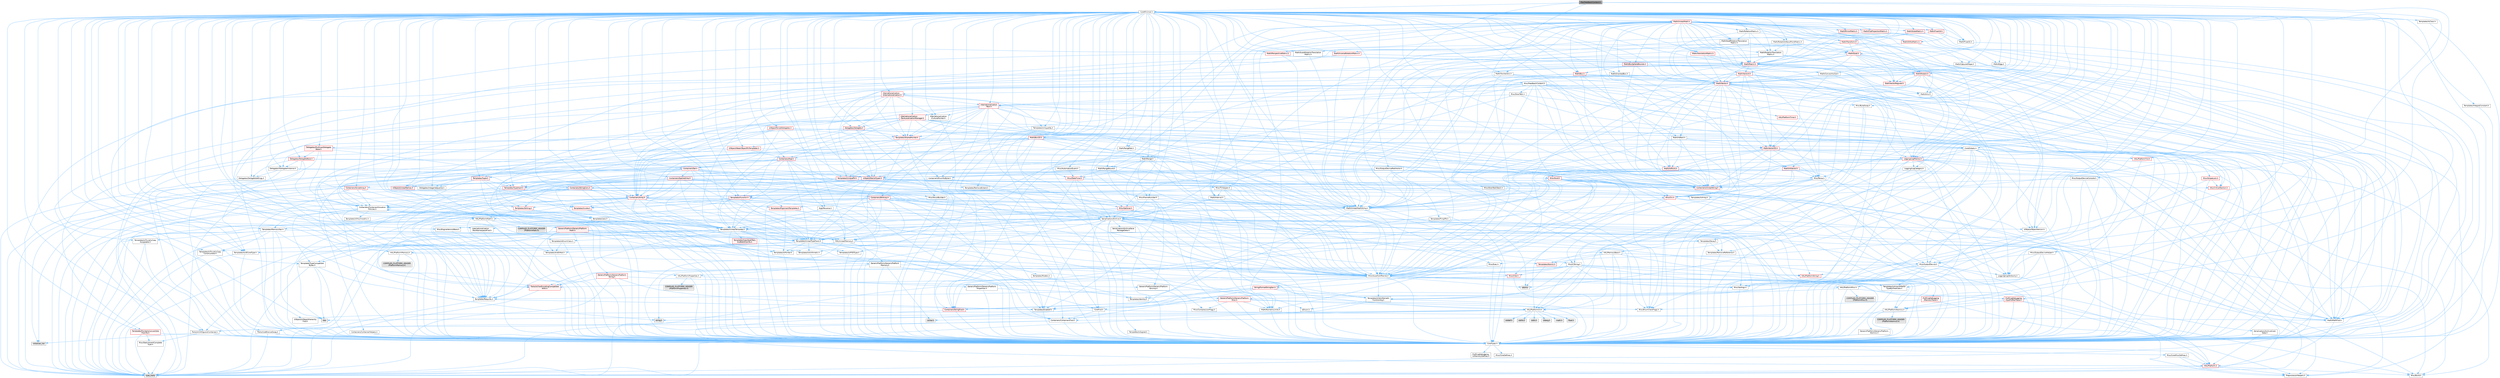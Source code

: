 digraph "MacFeedbackContext.h"
{
 // INTERACTIVE_SVG=YES
 // LATEX_PDF_SIZE
  bgcolor="transparent";
  edge [fontname=Helvetica,fontsize=10,labelfontname=Helvetica,labelfontsize=10];
  node [fontname=Helvetica,fontsize=10,shape=box,height=0.2,width=0.4];
  Node1 [id="Node000001",label="MacFeedbackContext.h",height=0.2,width=0.4,color="gray40", fillcolor="grey60", style="filled", fontcolor="black",tooltip=" "];
  Node1 -> Node2 [id="edge1_Node000001_Node000002",color="steelblue1",style="solid",tooltip=" "];
  Node2 [id="Node000002",label="CoreMinimal.h",height=0.2,width=0.4,color="grey40", fillcolor="white", style="filled",URL="$d7/d67/CoreMinimal_8h.html",tooltip=" "];
  Node2 -> Node3 [id="edge2_Node000002_Node000003",color="steelblue1",style="solid",tooltip=" "];
  Node3 [id="Node000003",label="CoreTypes.h",height=0.2,width=0.4,color="grey40", fillcolor="white", style="filled",URL="$dc/dec/CoreTypes_8h.html",tooltip=" "];
  Node3 -> Node4 [id="edge3_Node000003_Node000004",color="steelblue1",style="solid",tooltip=" "];
  Node4 [id="Node000004",label="HAL/Platform.h",height=0.2,width=0.4,color="red", fillcolor="#FFF0F0", style="filled",URL="$d9/dd0/Platform_8h.html",tooltip=" "];
  Node4 -> Node5 [id="edge4_Node000004_Node000005",color="steelblue1",style="solid",tooltip=" "];
  Node5 [id="Node000005",label="Misc/Build.h",height=0.2,width=0.4,color="grey40", fillcolor="white", style="filled",URL="$d3/dbb/Build_8h.html",tooltip=" "];
  Node4 -> Node7 [id="edge5_Node000004_Node000007",color="steelblue1",style="solid",tooltip=" "];
  Node7 [id="Node000007",label="type_traits",height=0.2,width=0.4,color="grey60", fillcolor="#E0E0E0", style="filled",tooltip=" "];
  Node4 -> Node8 [id="edge6_Node000004_Node000008",color="steelblue1",style="solid",tooltip=" "];
  Node8 [id="Node000008",label="PreprocessorHelpers.h",height=0.2,width=0.4,color="grey40", fillcolor="white", style="filled",URL="$db/ddb/PreprocessorHelpers_8h.html",tooltip=" "];
  Node3 -> Node14 [id="edge7_Node000003_Node000014",color="steelblue1",style="solid",tooltip=" "];
  Node14 [id="Node000014",label="ProfilingDebugging\l/UMemoryDefines.h",height=0.2,width=0.4,color="grey40", fillcolor="white", style="filled",URL="$d2/da2/UMemoryDefines_8h.html",tooltip=" "];
  Node3 -> Node15 [id="edge8_Node000003_Node000015",color="steelblue1",style="solid",tooltip=" "];
  Node15 [id="Node000015",label="Misc/CoreMiscDefines.h",height=0.2,width=0.4,color="grey40", fillcolor="white", style="filled",URL="$da/d38/CoreMiscDefines_8h.html",tooltip=" "];
  Node15 -> Node4 [id="edge9_Node000015_Node000004",color="steelblue1",style="solid",tooltip=" "];
  Node15 -> Node8 [id="edge10_Node000015_Node000008",color="steelblue1",style="solid",tooltip=" "];
  Node3 -> Node16 [id="edge11_Node000003_Node000016",color="steelblue1",style="solid",tooltip=" "];
  Node16 [id="Node000016",label="Misc/CoreDefines.h",height=0.2,width=0.4,color="grey40", fillcolor="white", style="filled",URL="$d3/dd2/CoreDefines_8h.html",tooltip=" "];
  Node2 -> Node17 [id="edge12_Node000002_Node000017",color="steelblue1",style="solid",tooltip=" "];
  Node17 [id="Node000017",label="CoreFwd.h",height=0.2,width=0.4,color="grey40", fillcolor="white", style="filled",URL="$d1/d1e/CoreFwd_8h.html",tooltip=" "];
  Node17 -> Node3 [id="edge13_Node000017_Node000003",color="steelblue1",style="solid",tooltip=" "];
  Node17 -> Node18 [id="edge14_Node000017_Node000018",color="steelblue1",style="solid",tooltip=" "];
  Node18 [id="Node000018",label="Containers/ContainersFwd.h",height=0.2,width=0.4,color="grey40", fillcolor="white", style="filled",URL="$d4/d0a/ContainersFwd_8h.html",tooltip=" "];
  Node18 -> Node4 [id="edge15_Node000018_Node000004",color="steelblue1",style="solid",tooltip=" "];
  Node18 -> Node3 [id="edge16_Node000018_Node000003",color="steelblue1",style="solid",tooltip=" "];
  Node18 -> Node19 [id="edge17_Node000018_Node000019",color="steelblue1",style="solid",tooltip=" "];
  Node19 [id="Node000019",label="Traits/IsContiguousContainer.h",height=0.2,width=0.4,color="grey40", fillcolor="white", style="filled",URL="$d5/d3c/IsContiguousContainer_8h.html",tooltip=" "];
  Node19 -> Node3 [id="edge18_Node000019_Node000003",color="steelblue1",style="solid",tooltip=" "];
  Node19 -> Node20 [id="edge19_Node000019_Node000020",color="steelblue1",style="solid",tooltip=" "];
  Node20 [id="Node000020",label="Misc/StaticAssertComplete\lType.h",height=0.2,width=0.4,color="grey40", fillcolor="white", style="filled",URL="$d5/d4e/StaticAssertCompleteType_8h.html",tooltip=" "];
  Node19 -> Node21 [id="edge20_Node000019_Node000021",color="steelblue1",style="solid",tooltip=" "];
  Node21 [id="Node000021",label="initializer_list",height=0.2,width=0.4,color="grey60", fillcolor="#E0E0E0", style="filled",tooltip=" "];
  Node17 -> Node22 [id="edge21_Node000017_Node000022",color="steelblue1",style="solid",tooltip=" "];
  Node22 [id="Node000022",label="Math/MathFwd.h",height=0.2,width=0.4,color="grey40", fillcolor="white", style="filled",URL="$d2/d10/MathFwd_8h.html",tooltip=" "];
  Node22 -> Node4 [id="edge22_Node000022_Node000004",color="steelblue1",style="solid",tooltip=" "];
  Node17 -> Node23 [id="edge23_Node000017_Node000023",color="steelblue1",style="solid",tooltip=" "];
  Node23 [id="Node000023",label="UObject/UObjectHierarchy\lFwd.h",height=0.2,width=0.4,color="grey40", fillcolor="white", style="filled",URL="$d3/d13/UObjectHierarchyFwd_8h.html",tooltip=" "];
  Node2 -> Node23 [id="edge24_Node000002_Node000023",color="steelblue1",style="solid",tooltip=" "];
  Node2 -> Node18 [id="edge25_Node000002_Node000018",color="steelblue1",style="solid",tooltip=" "];
  Node2 -> Node24 [id="edge26_Node000002_Node000024",color="steelblue1",style="solid",tooltip=" "];
  Node24 [id="Node000024",label="Misc/VarArgs.h",height=0.2,width=0.4,color="grey40", fillcolor="white", style="filled",URL="$d5/d6f/VarArgs_8h.html",tooltip=" "];
  Node24 -> Node3 [id="edge27_Node000024_Node000003",color="steelblue1",style="solid",tooltip=" "];
  Node2 -> Node25 [id="edge28_Node000002_Node000025",color="steelblue1",style="solid",tooltip=" "];
  Node25 [id="Node000025",label="Logging/LogVerbosity.h",height=0.2,width=0.4,color="grey40", fillcolor="white", style="filled",URL="$d2/d8f/LogVerbosity_8h.html",tooltip=" "];
  Node25 -> Node3 [id="edge29_Node000025_Node000003",color="steelblue1",style="solid",tooltip=" "];
  Node2 -> Node26 [id="edge30_Node000002_Node000026",color="steelblue1",style="solid",tooltip=" "];
  Node26 [id="Node000026",label="Misc/OutputDevice.h",height=0.2,width=0.4,color="grey40", fillcolor="white", style="filled",URL="$d7/d32/OutputDevice_8h.html",tooltip=" "];
  Node26 -> Node17 [id="edge31_Node000026_Node000017",color="steelblue1",style="solid",tooltip=" "];
  Node26 -> Node3 [id="edge32_Node000026_Node000003",color="steelblue1",style="solid",tooltip=" "];
  Node26 -> Node25 [id="edge33_Node000026_Node000025",color="steelblue1",style="solid",tooltip=" "];
  Node26 -> Node24 [id="edge34_Node000026_Node000024",color="steelblue1",style="solid",tooltip=" "];
  Node26 -> Node27 [id="edge35_Node000026_Node000027",color="steelblue1",style="solid",tooltip=" "];
  Node27 [id="Node000027",label="Templates/IsArrayOrRefOf\lTypeByPredicate.h",height=0.2,width=0.4,color="grey40", fillcolor="white", style="filled",URL="$d6/da1/IsArrayOrRefOfTypeByPredicate_8h.html",tooltip=" "];
  Node27 -> Node3 [id="edge36_Node000027_Node000003",color="steelblue1",style="solid",tooltip=" "];
  Node26 -> Node28 [id="edge37_Node000026_Node000028",color="steelblue1",style="solid",tooltip=" "];
  Node28 [id="Node000028",label="Templates/IsValidVariadic\lFunctionArg.h",height=0.2,width=0.4,color="grey40", fillcolor="white", style="filled",URL="$d0/dc8/IsValidVariadicFunctionArg_8h.html",tooltip=" "];
  Node28 -> Node3 [id="edge38_Node000028_Node000003",color="steelblue1",style="solid",tooltip=" "];
  Node28 -> Node29 [id="edge39_Node000028_Node000029",color="steelblue1",style="solid",tooltip=" "];
  Node29 [id="Node000029",label="IsEnum.h",height=0.2,width=0.4,color="grey40", fillcolor="white", style="filled",URL="$d4/de5/IsEnum_8h.html",tooltip=" "];
  Node28 -> Node7 [id="edge40_Node000028_Node000007",color="steelblue1",style="solid",tooltip=" "];
  Node26 -> Node30 [id="edge41_Node000026_Node000030",color="steelblue1",style="solid",tooltip=" "];
  Node30 [id="Node000030",label="Traits/IsCharEncodingCompatible\lWith.h",height=0.2,width=0.4,color="red", fillcolor="#FFF0F0", style="filled",URL="$df/dd1/IsCharEncodingCompatibleWith_8h.html",tooltip=" "];
  Node30 -> Node7 [id="edge42_Node000030_Node000007",color="steelblue1",style="solid",tooltip=" "];
  Node2 -> Node32 [id="edge43_Node000002_Node000032",color="steelblue1",style="solid",tooltip=" "];
  Node32 [id="Node000032",label="HAL/PlatformCrt.h",height=0.2,width=0.4,color="grey40", fillcolor="white", style="filled",URL="$d8/d75/PlatformCrt_8h.html",tooltip=" "];
  Node32 -> Node33 [id="edge44_Node000032_Node000033",color="steelblue1",style="solid",tooltip=" "];
  Node33 [id="Node000033",label="new",height=0.2,width=0.4,color="grey60", fillcolor="#E0E0E0", style="filled",tooltip=" "];
  Node32 -> Node34 [id="edge45_Node000032_Node000034",color="steelblue1",style="solid",tooltip=" "];
  Node34 [id="Node000034",label="wchar.h",height=0.2,width=0.4,color="grey60", fillcolor="#E0E0E0", style="filled",tooltip=" "];
  Node32 -> Node35 [id="edge46_Node000032_Node000035",color="steelblue1",style="solid",tooltip=" "];
  Node35 [id="Node000035",label="stddef.h",height=0.2,width=0.4,color="grey60", fillcolor="#E0E0E0", style="filled",tooltip=" "];
  Node32 -> Node36 [id="edge47_Node000032_Node000036",color="steelblue1",style="solid",tooltip=" "];
  Node36 [id="Node000036",label="stdlib.h",height=0.2,width=0.4,color="grey60", fillcolor="#E0E0E0", style="filled",tooltip=" "];
  Node32 -> Node37 [id="edge48_Node000032_Node000037",color="steelblue1",style="solid",tooltip=" "];
  Node37 [id="Node000037",label="stdio.h",height=0.2,width=0.4,color="grey60", fillcolor="#E0E0E0", style="filled",tooltip=" "];
  Node32 -> Node38 [id="edge49_Node000032_Node000038",color="steelblue1",style="solid",tooltip=" "];
  Node38 [id="Node000038",label="stdarg.h",height=0.2,width=0.4,color="grey60", fillcolor="#E0E0E0", style="filled",tooltip=" "];
  Node32 -> Node39 [id="edge50_Node000032_Node000039",color="steelblue1",style="solid",tooltip=" "];
  Node39 [id="Node000039",label="math.h",height=0.2,width=0.4,color="grey60", fillcolor="#E0E0E0", style="filled",tooltip=" "];
  Node32 -> Node40 [id="edge51_Node000032_Node000040",color="steelblue1",style="solid",tooltip=" "];
  Node40 [id="Node000040",label="float.h",height=0.2,width=0.4,color="grey60", fillcolor="#E0E0E0", style="filled",tooltip=" "];
  Node32 -> Node41 [id="edge52_Node000032_Node000041",color="steelblue1",style="solid",tooltip=" "];
  Node41 [id="Node000041",label="string.h",height=0.2,width=0.4,color="grey60", fillcolor="#E0E0E0", style="filled",tooltip=" "];
  Node2 -> Node42 [id="edge53_Node000002_Node000042",color="steelblue1",style="solid",tooltip=" "];
  Node42 [id="Node000042",label="HAL/PlatformMisc.h",height=0.2,width=0.4,color="grey40", fillcolor="white", style="filled",URL="$d0/df5/PlatformMisc_8h.html",tooltip=" "];
  Node42 -> Node3 [id="edge54_Node000042_Node000003",color="steelblue1",style="solid",tooltip=" "];
  Node42 -> Node43 [id="edge55_Node000042_Node000043",color="steelblue1",style="solid",tooltip=" "];
  Node43 [id="Node000043",label="GenericPlatform/GenericPlatform\lMisc.h",height=0.2,width=0.4,color="red", fillcolor="#FFF0F0", style="filled",URL="$db/d9a/GenericPlatformMisc_8h.html",tooltip=" "];
  Node43 -> Node44 [id="edge56_Node000043_Node000044",color="steelblue1",style="solid",tooltip=" "];
  Node44 [id="Node000044",label="Containers/StringFwd.h",height=0.2,width=0.4,color="red", fillcolor="#FFF0F0", style="filled",URL="$df/d37/StringFwd_8h.html",tooltip=" "];
  Node44 -> Node3 [id="edge57_Node000044_Node000003",color="steelblue1",style="solid",tooltip=" "];
  Node44 -> Node19 [id="edge58_Node000044_Node000019",color="steelblue1",style="solid",tooltip=" "];
  Node43 -> Node17 [id="edge59_Node000043_Node000017",color="steelblue1",style="solid",tooltip=" "];
  Node43 -> Node3 [id="edge60_Node000043_Node000003",color="steelblue1",style="solid",tooltip=" "];
  Node43 -> Node32 [id="edge61_Node000043_Node000032",color="steelblue1",style="solid",tooltip=" "];
  Node43 -> Node47 [id="edge62_Node000043_Node000047",color="steelblue1",style="solid",tooltip=" "];
  Node47 [id="Node000047",label="Math/NumericLimits.h",height=0.2,width=0.4,color="grey40", fillcolor="white", style="filled",URL="$df/d1b/NumericLimits_8h.html",tooltip=" "];
  Node47 -> Node3 [id="edge63_Node000047_Node000003",color="steelblue1",style="solid",tooltip=" "];
  Node43 -> Node48 [id="edge64_Node000043_Node000048",color="steelblue1",style="solid",tooltip=" "];
  Node48 [id="Node000048",label="Misc/CompressionFlags.h",height=0.2,width=0.4,color="grey40", fillcolor="white", style="filled",URL="$d9/d76/CompressionFlags_8h.html",tooltip=" "];
  Node43 -> Node49 [id="edge65_Node000043_Node000049",color="steelblue1",style="solid",tooltip=" "];
  Node49 [id="Node000049",label="Misc/EnumClassFlags.h",height=0.2,width=0.4,color="grey40", fillcolor="white", style="filled",URL="$d8/de7/EnumClassFlags_8h.html",tooltip=" "];
  Node42 -> Node52 [id="edge66_Node000042_Node000052",color="steelblue1",style="solid",tooltip=" "];
  Node52 [id="Node000052",label="COMPILED_PLATFORM_HEADER\l(PlatformMisc.h)",height=0.2,width=0.4,color="grey60", fillcolor="#E0E0E0", style="filled",tooltip=" "];
  Node42 -> Node53 [id="edge67_Node000042_Node000053",color="steelblue1",style="solid",tooltip=" "];
  Node53 [id="Node000053",label="ProfilingDebugging\l/CpuProfilerTrace.h",height=0.2,width=0.4,color="red", fillcolor="#FFF0F0", style="filled",URL="$da/dcb/CpuProfilerTrace_8h.html",tooltip=" "];
  Node53 -> Node3 [id="edge68_Node000053_Node000003",color="steelblue1",style="solid",tooltip=" "];
  Node53 -> Node18 [id="edge69_Node000053_Node000018",color="steelblue1",style="solid",tooltip=" "];
  Node53 -> Node54 [id="edge70_Node000053_Node000054",color="steelblue1",style="solid",tooltip=" "];
  Node54 [id="Node000054",label="HAL/PlatformAtomics.h",height=0.2,width=0.4,color="grey40", fillcolor="white", style="filled",URL="$d3/d36/PlatformAtomics_8h.html",tooltip=" "];
  Node54 -> Node3 [id="edge71_Node000054_Node000003",color="steelblue1",style="solid",tooltip=" "];
  Node54 -> Node55 [id="edge72_Node000054_Node000055",color="steelblue1",style="solid",tooltip=" "];
  Node55 [id="Node000055",label="GenericPlatform/GenericPlatform\lAtomics.h",height=0.2,width=0.4,color="grey40", fillcolor="white", style="filled",URL="$da/d72/GenericPlatformAtomics_8h.html",tooltip=" "];
  Node55 -> Node3 [id="edge73_Node000055_Node000003",color="steelblue1",style="solid",tooltip=" "];
  Node54 -> Node56 [id="edge74_Node000054_Node000056",color="steelblue1",style="solid",tooltip=" "];
  Node56 [id="Node000056",label="COMPILED_PLATFORM_HEADER\l(PlatformAtomics.h)",height=0.2,width=0.4,color="grey60", fillcolor="#E0E0E0", style="filled",tooltip=" "];
  Node53 -> Node8 [id="edge75_Node000053_Node000008",color="steelblue1",style="solid",tooltip=" "];
  Node53 -> Node5 [id="edge76_Node000053_Node000005",color="steelblue1",style="solid",tooltip=" "];
  Node2 -> Node61 [id="edge77_Node000002_Node000061",color="steelblue1",style="solid",tooltip=" "];
  Node61 [id="Node000061",label="Misc/AssertionMacros.h",height=0.2,width=0.4,color="grey40", fillcolor="white", style="filled",URL="$d0/dfa/AssertionMacros_8h.html",tooltip=" "];
  Node61 -> Node3 [id="edge78_Node000061_Node000003",color="steelblue1",style="solid",tooltip=" "];
  Node61 -> Node4 [id="edge79_Node000061_Node000004",color="steelblue1",style="solid",tooltip=" "];
  Node61 -> Node42 [id="edge80_Node000061_Node000042",color="steelblue1",style="solid",tooltip=" "];
  Node61 -> Node8 [id="edge81_Node000061_Node000008",color="steelblue1",style="solid",tooltip=" "];
  Node61 -> Node62 [id="edge82_Node000061_Node000062",color="steelblue1",style="solid",tooltip=" "];
  Node62 [id="Node000062",label="Templates/EnableIf.h",height=0.2,width=0.4,color="grey40", fillcolor="white", style="filled",URL="$d7/d60/EnableIf_8h.html",tooltip=" "];
  Node62 -> Node3 [id="edge83_Node000062_Node000003",color="steelblue1",style="solid",tooltip=" "];
  Node61 -> Node27 [id="edge84_Node000061_Node000027",color="steelblue1",style="solid",tooltip=" "];
  Node61 -> Node28 [id="edge85_Node000061_Node000028",color="steelblue1",style="solid",tooltip=" "];
  Node61 -> Node30 [id="edge86_Node000061_Node000030",color="steelblue1",style="solid",tooltip=" "];
  Node61 -> Node24 [id="edge87_Node000061_Node000024",color="steelblue1",style="solid",tooltip=" "];
  Node61 -> Node63 [id="edge88_Node000061_Node000063",color="steelblue1",style="solid",tooltip=" "];
  Node63 [id="Node000063",label="String/FormatStringSan.h",height=0.2,width=0.4,color="red", fillcolor="#FFF0F0", style="filled",URL="$d3/d8b/FormatStringSan_8h.html",tooltip=" "];
  Node63 -> Node7 [id="edge89_Node000063_Node000007",color="steelblue1",style="solid",tooltip=" "];
  Node63 -> Node3 [id="edge90_Node000063_Node000003",color="steelblue1",style="solid",tooltip=" "];
  Node63 -> Node64 [id="edge91_Node000063_Node000064",color="steelblue1",style="solid",tooltip=" "];
  Node64 [id="Node000064",label="Templates/Requires.h",height=0.2,width=0.4,color="grey40", fillcolor="white", style="filled",URL="$dc/d96/Requires_8h.html",tooltip=" "];
  Node64 -> Node62 [id="edge92_Node000064_Node000062",color="steelblue1",style="solid",tooltip=" "];
  Node64 -> Node7 [id="edge93_Node000064_Node000007",color="steelblue1",style="solid",tooltip=" "];
  Node63 -> Node65 [id="edge94_Node000063_Node000065",color="steelblue1",style="solid",tooltip=" "];
  Node65 [id="Node000065",label="Templates/Identity.h",height=0.2,width=0.4,color="grey40", fillcolor="white", style="filled",URL="$d0/dd5/Identity_8h.html",tooltip=" "];
  Node63 -> Node28 [id="edge95_Node000063_Node000028",color="steelblue1",style="solid",tooltip=" "];
  Node63 -> Node18 [id="edge96_Node000063_Node000018",color="steelblue1",style="solid",tooltip=" "];
  Node61 -> Node69 [id="edge97_Node000061_Node000069",color="steelblue1",style="solid",tooltip=" "];
  Node69 [id="Node000069",label="atomic",height=0.2,width=0.4,color="grey60", fillcolor="#E0E0E0", style="filled",tooltip=" "];
  Node2 -> Node70 [id="edge98_Node000002_Node000070",color="steelblue1",style="solid",tooltip=" "];
  Node70 [id="Node000070",label="Templates/IsPointer.h",height=0.2,width=0.4,color="grey40", fillcolor="white", style="filled",URL="$d7/d05/IsPointer_8h.html",tooltip=" "];
  Node70 -> Node3 [id="edge99_Node000070_Node000003",color="steelblue1",style="solid",tooltip=" "];
  Node2 -> Node71 [id="edge100_Node000002_Node000071",color="steelblue1",style="solid",tooltip=" "];
  Node71 [id="Node000071",label="HAL/PlatformMemory.h",height=0.2,width=0.4,color="grey40", fillcolor="white", style="filled",URL="$de/d68/PlatformMemory_8h.html",tooltip=" "];
  Node71 -> Node3 [id="edge101_Node000071_Node000003",color="steelblue1",style="solid",tooltip=" "];
  Node71 -> Node72 [id="edge102_Node000071_Node000072",color="steelblue1",style="solid",tooltip=" "];
  Node72 [id="Node000072",label="GenericPlatform/GenericPlatform\lMemory.h",height=0.2,width=0.4,color="grey40", fillcolor="white", style="filled",URL="$dd/d22/GenericPlatformMemory_8h.html",tooltip=" "];
  Node72 -> Node17 [id="edge103_Node000072_Node000017",color="steelblue1",style="solid",tooltip=" "];
  Node72 -> Node3 [id="edge104_Node000072_Node000003",color="steelblue1",style="solid",tooltip=" "];
  Node72 -> Node73 [id="edge105_Node000072_Node000073",color="steelblue1",style="solid",tooltip=" "];
  Node73 [id="Node000073",label="HAL/PlatformString.h",height=0.2,width=0.4,color="red", fillcolor="#FFF0F0", style="filled",URL="$db/db5/PlatformString_8h.html",tooltip=" "];
  Node73 -> Node3 [id="edge106_Node000073_Node000003",color="steelblue1",style="solid",tooltip=" "];
  Node72 -> Node41 [id="edge107_Node000072_Node000041",color="steelblue1",style="solid",tooltip=" "];
  Node72 -> Node34 [id="edge108_Node000072_Node000034",color="steelblue1",style="solid",tooltip=" "];
  Node71 -> Node75 [id="edge109_Node000071_Node000075",color="steelblue1",style="solid",tooltip=" "];
  Node75 [id="Node000075",label="COMPILED_PLATFORM_HEADER\l(PlatformMemory.h)",height=0.2,width=0.4,color="grey60", fillcolor="#E0E0E0", style="filled",tooltip=" "];
  Node2 -> Node54 [id="edge110_Node000002_Node000054",color="steelblue1",style="solid",tooltip=" "];
  Node2 -> Node76 [id="edge111_Node000002_Node000076",color="steelblue1",style="solid",tooltip=" "];
  Node76 [id="Node000076",label="Misc/Exec.h",height=0.2,width=0.4,color="grey40", fillcolor="white", style="filled",URL="$de/ddb/Exec_8h.html",tooltip=" "];
  Node76 -> Node3 [id="edge112_Node000076_Node000003",color="steelblue1",style="solid",tooltip=" "];
  Node76 -> Node61 [id="edge113_Node000076_Node000061",color="steelblue1",style="solid",tooltip=" "];
  Node2 -> Node77 [id="edge114_Node000002_Node000077",color="steelblue1",style="solid",tooltip=" "];
  Node77 [id="Node000077",label="HAL/MemoryBase.h",height=0.2,width=0.4,color="grey40", fillcolor="white", style="filled",URL="$d6/d9f/MemoryBase_8h.html",tooltip=" "];
  Node77 -> Node3 [id="edge115_Node000077_Node000003",color="steelblue1",style="solid",tooltip=" "];
  Node77 -> Node54 [id="edge116_Node000077_Node000054",color="steelblue1",style="solid",tooltip=" "];
  Node77 -> Node32 [id="edge117_Node000077_Node000032",color="steelblue1",style="solid",tooltip=" "];
  Node77 -> Node76 [id="edge118_Node000077_Node000076",color="steelblue1",style="solid",tooltip=" "];
  Node77 -> Node26 [id="edge119_Node000077_Node000026",color="steelblue1",style="solid",tooltip=" "];
  Node77 -> Node78 [id="edge120_Node000077_Node000078",color="steelblue1",style="solid",tooltip=" "];
  Node78 [id="Node000078",label="Templates/Atomic.h",height=0.2,width=0.4,color="red", fillcolor="#FFF0F0", style="filled",URL="$d3/d91/Atomic_8h.html",tooltip=" "];
  Node78 -> Node69 [id="edge121_Node000078_Node000069",color="steelblue1",style="solid",tooltip=" "];
  Node2 -> Node87 [id="edge122_Node000002_Node000087",color="steelblue1",style="solid",tooltip=" "];
  Node87 [id="Node000087",label="HAL/UnrealMemory.h",height=0.2,width=0.4,color="grey40", fillcolor="white", style="filled",URL="$d9/d96/UnrealMemory_8h.html",tooltip=" "];
  Node87 -> Node3 [id="edge123_Node000087_Node000003",color="steelblue1",style="solid",tooltip=" "];
  Node87 -> Node72 [id="edge124_Node000087_Node000072",color="steelblue1",style="solid",tooltip=" "];
  Node87 -> Node77 [id="edge125_Node000087_Node000077",color="steelblue1",style="solid",tooltip=" "];
  Node87 -> Node71 [id="edge126_Node000087_Node000071",color="steelblue1",style="solid",tooltip=" "];
  Node87 -> Node88 [id="edge127_Node000087_Node000088",color="steelblue1",style="solid",tooltip=" "];
  Node88 [id="Node000088",label="ProfilingDebugging\l/MemoryTrace.h",height=0.2,width=0.4,color="red", fillcolor="#FFF0F0", style="filled",URL="$da/dd7/MemoryTrace_8h.html",tooltip=" "];
  Node88 -> Node4 [id="edge128_Node000088_Node000004",color="steelblue1",style="solid",tooltip=" "];
  Node88 -> Node49 [id="edge129_Node000088_Node000049",color="steelblue1",style="solid",tooltip=" "];
  Node87 -> Node70 [id="edge130_Node000087_Node000070",color="steelblue1",style="solid",tooltip=" "];
  Node2 -> Node89 [id="edge131_Node000002_Node000089",color="steelblue1",style="solid",tooltip=" "];
  Node89 [id="Node000089",label="Templates/IsArithmetic.h",height=0.2,width=0.4,color="grey40", fillcolor="white", style="filled",URL="$d2/d5d/IsArithmetic_8h.html",tooltip=" "];
  Node89 -> Node3 [id="edge132_Node000089_Node000003",color="steelblue1",style="solid",tooltip=" "];
  Node2 -> Node83 [id="edge133_Node000002_Node000083",color="steelblue1",style="solid",tooltip=" "];
  Node83 [id="Node000083",label="Templates/AndOrNot.h",height=0.2,width=0.4,color="grey40", fillcolor="white", style="filled",URL="$db/d0a/AndOrNot_8h.html",tooltip=" "];
  Node83 -> Node3 [id="edge134_Node000083_Node000003",color="steelblue1",style="solid",tooltip=" "];
  Node2 -> Node90 [id="edge135_Node000002_Node000090",color="steelblue1",style="solid",tooltip=" "];
  Node90 [id="Node000090",label="Templates/IsPODType.h",height=0.2,width=0.4,color="grey40", fillcolor="white", style="filled",URL="$d7/db1/IsPODType_8h.html",tooltip=" "];
  Node90 -> Node3 [id="edge136_Node000090_Node000003",color="steelblue1",style="solid",tooltip=" "];
  Node2 -> Node91 [id="edge137_Node000002_Node000091",color="steelblue1",style="solid",tooltip=" "];
  Node91 [id="Node000091",label="Templates/IsUECoreType.h",height=0.2,width=0.4,color="grey40", fillcolor="white", style="filled",URL="$d1/db8/IsUECoreType_8h.html",tooltip=" "];
  Node91 -> Node3 [id="edge138_Node000091_Node000003",color="steelblue1",style="solid",tooltip=" "];
  Node91 -> Node7 [id="edge139_Node000091_Node000007",color="steelblue1",style="solid",tooltip=" "];
  Node2 -> Node84 [id="edge140_Node000002_Node000084",color="steelblue1",style="solid",tooltip=" "];
  Node84 [id="Node000084",label="Templates/IsTriviallyCopy\lConstructible.h",height=0.2,width=0.4,color="grey40", fillcolor="white", style="filled",URL="$d3/d78/IsTriviallyCopyConstructible_8h.html",tooltip=" "];
  Node84 -> Node3 [id="edge141_Node000084_Node000003",color="steelblue1",style="solid",tooltip=" "];
  Node84 -> Node7 [id="edge142_Node000084_Node000007",color="steelblue1",style="solid",tooltip=" "];
  Node2 -> Node92 [id="edge143_Node000002_Node000092",color="steelblue1",style="solid",tooltip=" "];
  Node92 [id="Node000092",label="Templates/UnrealTypeTraits.h",height=0.2,width=0.4,color="grey40", fillcolor="white", style="filled",URL="$d2/d2d/UnrealTypeTraits_8h.html",tooltip=" "];
  Node92 -> Node3 [id="edge144_Node000092_Node000003",color="steelblue1",style="solid",tooltip=" "];
  Node92 -> Node70 [id="edge145_Node000092_Node000070",color="steelblue1",style="solid",tooltip=" "];
  Node92 -> Node61 [id="edge146_Node000092_Node000061",color="steelblue1",style="solid",tooltip=" "];
  Node92 -> Node83 [id="edge147_Node000092_Node000083",color="steelblue1",style="solid",tooltip=" "];
  Node92 -> Node62 [id="edge148_Node000092_Node000062",color="steelblue1",style="solid",tooltip=" "];
  Node92 -> Node89 [id="edge149_Node000092_Node000089",color="steelblue1",style="solid",tooltip=" "];
  Node92 -> Node29 [id="edge150_Node000092_Node000029",color="steelblue1",style="solid",tooltip=" "];
  Node92 -> Node93 [id="edge151_Node000092_Node000093",color="steelblue1",style="solid",tooltip=" "];
  Node93 [id="Node000093",label="Templates/Models.h",height=0.2,width=0.4,color="grey40", fillcolor="white", style="filled",URL="$d3/d0c/Models_8h.html",tooltip=" "];
  Node93 -> Node65 [id="edge152_Node000093_Node000065",color="steelblue1",style="solid",tooltip=" "];
  Node92 -> Node90 [id="edge153_Node000092_Node000090",color="steelblue1",style="solid",tooltip=" "];
  Node92 -> Node91 [id="edge154_Node000092_Node000091",color="steelblue1",style="solid",tooltip=" "];
  Node92 -> Node84 [id="edge155_Node000092_Node000084",color="steelblue1",style="solid",tooltip=" "];
  Node2 -> Node62 [id="edge156_Node000002_Node000062",color="steelblue1",style="solid",tooltip=" "];
  Node2 -> Node94 [id="edge157_Node000002_Node000094",color="steelblue1",style="solid",tooltip=" "];
  Node94 [id="Node000094",label="Templates/RemoveReference.h",height=0.2,width=0.4,color="grey40", fillcolor="white", style="filled",URL="$da/dbe/RemoveReference_8h.html",tooltip=" "];
  Node94 -> Node3 [id="edge158_Node000094_Node000003",color="steelblue1",style="solid",tooltip=" "];
  Node2 -> Node95 [id="edge159_Node000002_Node000095",color="steelblue1",style="solid",tooltip=" "];
  Node95 [id="Node000095",label="Templates/IntegralConstant.h",height=0.2,width=0.4,color="grey40", fillcolor="white", style="filled",URL="$db/d1b/IntegralConstant_8h.html",tooltip=" "];
  Node95 -> Node3 [id="edge160_Node000095_Node000003",color="steelblue1",style="solid",tooltip=" "];
  Node2 -> Node96 [id="edge161_Node000002_Node000096",color="steelblue1",style="solid",tooltip=" "];
  Node96 [id="Node000096",label="Templates/IsClass.h",height=0.2,width=0.4,color="grey40", fillcolor="white", style="filled",URL="$db/dcb/IsClass_8h.html",tooltip=" "];
  Node96 -> Node3 [id="edge162_Node000096_Node000003",color="steelblue1",style="solid",tooltip=" "];
  Node2 -> Node97 [id="edge163_Node000002_Node000097",color="steelblue1",style="solid",tooltip=" "];
  Node97 [id="Node000097",label="Templates/TypeCompatible\lBytes.h",height=0.2,width=0.4,color="grey40", fillcolor="white", style="filled",URL="$df/d0a/TypeCompatibleBytes_8h.html",tooltip=" "];
  Node97 -> Node3 [id="edge164_Node000097_Node000003",color="steelblue1",style="solid",tooltip=" "];
  Node97 -> Node41 [id="edge165_Node000097_Node000041",color="steelblue1",style="solid",tooltip=" "];
  Node97 -> Node33 [id="edge166_Node000097_Node000033",color="steelblue1",style="solid",tooltip=" "];
  Node97 -> Node7 [id="edge167_Node000097_Node000007",color="steelblue1",style="solid",tooltip=" "];
  Node2 -> Node19 [id="edge168_Node000002_Node000019",color="steelblue1",style="solid",tooltip=" "];
  Node2 -> Node98 [id="edge169_Node000002_Node000098",color="steelblue1",style="solid",tooltip=" "];
  Node98 [id="Node000098",label="Templates/UnrealTemplate.h",height=0.2,width=0.4,color="grey40", fillcolor="white", style="filled",URL="$d4/d24/UnrealTemplate_8h.html",tooltip=" "];
  Node98 -> Node3 [id="edge170_Node000098_Node000003",color="steelblue1",style="solid",tooltip=" "];
  Node98 -> Node70 [id="edge171_Node000098_Node000070",color="steelblue1",style="solid",tooltip=" "];
  Node98 -> Node87 [id="edge172_Node000098_Node000087",color="steelblue1",style="solid",tooltip=" "];
  Node98 -> Node99 [id="edge173_Node000098_Node000099",color="steelblue1",style="solid",tooltip=" "];
  Node99 [id="Node000099",label="Templates/CopyQualifiers\lAndRefsFromTo.h",height=0.2,width=0.4,color="red", fillcolor="#FFF0F0", style="filled",URL="$d3/db3/CopyQualifiersAndRefsFromTo_8h.html",tooltip=" "];
  Node98 -> Node92 [id="edge174_Node000098_Node000092",color="steelblue1",style="solid",tooltip=" "];
  Node98 -> Node94 [id="edge175_Node000098_Node000094",color="steelblue1",style="solid",tooltip=" "];
  Node98 -> Node64 [id="edge176_Node000098_Node000064",color="steelblue1",style="solid",tooltip=" "];
  Node98 -> Node97 [id="edge177_Node000098_Node000097",color="steelblue1",style="solid",tooltip=" "];
  Node98 -> Node65 [id="edge178_Node000098_Node000065",color="steelblue1",style="solid",tooltip=" "];
  Node98 -> Node19 [id="edge179_Node000098_Node000019",color="steelblue1",style="solid",tooltip=" "];
  Node98 -> Node101 [id="edge180_Node000098_Node000101",color="steelblue1",style="solid",tooltip=" "];
  Node101 [id="Node000101",label="Traits/UseBitwiseSwap.h",height=0.2,width=0.4,color="grey40", fillcolor="white", style="filled",URL="$db/df3/UseBitwiseSwap_8h.html",tooltip=" "];
  Node101 -> Node3 [id="edge181_Node000101_Node000003",color="steelblue1",style="solid",tooltip=" "];
  Node101 -> Node7 [id="edge182_Node000101_Node000007",color="steelblue1",style="solid",tooltip=" "];
  Node98 -> Node7 [id="edge183_Node000098_Node000007",color="steelblue1",style="solid",tooltip=" "];
  Node2 -> Node47 [id="edge184_Node000002_Node000047",color="steelblue1",style="solid",tooltip=" "];
  Node2 -> Node102 [id="edge185_Node000002_Node000102",color="steelblue1",style="solid",tooltip=" "];
  Node102 [id="Node000102",label="HAL/PlatformMath.h",height=0.2,width=0.4,color="grey40", fillcolor="white", style="filled",URL="$dc/d53/PlatformMath_8h.html",tooltip=" "];
  Node102 -> Node3 [id="edge186_Node000102_Node000003",color="steelblue1",style="solid",tooltip=" "];
  Node102 -> Node103 [id="edge187_Node000102_Node000103",color="steelblue1",style="solid",tooltip=" "];
  Node103 [id="Node000103",label="GenericPlatform/GenericPlatform\lMath.h",height=0.2,width=0.4,color="red", fillcolor="#FFF0F0", style="filled",URL="$d5/d79/GenericPlatformMath_8h.html",tooltip=" "];
  Node103 -> Node3 [id="edge188_Node000103_Node000003",color="steelblue1",style="solid",tooltip=" "];
  Node103 -> Node18 [id="edge189_Node000103_Node000018",color="steelblue1",style="solid",tooltip=" "];
  Node103 -> Node32 [id="edge190_Node000103_Node000032",color="steelblue1",style="solid",tooltip=" "];
  Node103 -> Node83 [id="edge191_Node000103_Node000083",color="steelblue1",style="solid",tooltip=" "];
  Node103 -> Node104 [id="edge192_Node000103_Node000104",color="steelblue1",style="solid",tooltip=" "];
  Node104 [id="Node000104",label="Templates/Decay.h",height=0.2,width=0.4,color="grey40", fillcolor="white", style="filled",URL="$dd/d0f/Decay_8h.html",tooltip=" "];
  Node104 -> Node3 [id="edge193_Node000104_Node000003",color="steelblue1",style="solid",tooltip=" "];
  Node104 -> Node94 [id="edge194_Node000104_Node000094",color="steelblue1",style="solid",tooltip=" "];
  Node104 -> Node7 [id="edge195_Node000104_Node000007",color="steelblue1",style="solid",tooltip=" "];
  Node103 -> Node92 [id="edge196_Node000103_Node000092",color="steelblue1",style="solid",tooltip=" "];
  Node103 -> Node64 [id="edge197_Node000103_Node000064",color="steelblue1",style="solid",tooltip=" "];
  Node103 -> Node97 [id="edge198_Node000103_Node000097",color="steelblue1",style="solid",tooltip=" "];
  Node103 -> Node7 [id="edge199_Node000103_Node000007",color="steelblue1",style="solid",tooltip=" "];
  Node102 -> Node109 [id="edge200_Node000102_Node000109",color="steelblue1",style="solid",tooltip=" "];
  Node109 [id="Node000109",label="COMPILED_PLATFORM_HEADER\l(PlatformMath.h)",height=0.2,width=0.4,color="grey60", fillcolor="#E0E0E0", style="filled",tooltip=" "];
  Node2 -> Node85 [id="edge201_Node000002_Node000085",color="steelblue1",style="solid",tooltip=" "];
  Node85 [id="Node000085",label="Templates/IsTriviallyCopy\lAssignable.h",height=0.2,width=0.4,color="grey40", fillcolor="white", style="filled",URL="$d2/df2/IsTriviallyCopyAssignable_8h.html",tooltip=" "];
  Node85 -> Node3 [id="edge202_Node000085_Node000003",color="steelblue1",style="solid",tooltip=" "];
  Node85 -> Node7 [id="edge203_Node000085_Node000007",color="steelblue1",style="solid",tooltip=" "];
  Node2 -> Node110 [id="edge204_Node000002_Node000110",color="steelblue1",style="solid",tooltip=" "];
  Node110 [id="Node000110",label="Templates/MemoryOps.h",height=0.2,width=0.4,color="grey40", fillcolor="white", style="filled",URL="$db/dea/MemoryOps_8h.html",tooltip=" "];
  Node110 -> Node3 [id="edge205_Node000110_Node000003",color="steelblue1",style="solid",tooltip=" "];
  Node110 -> Node87 [id="edge206_Node000110_Node000087",color="steelblue1",style="solid",tooltip=" "];
  Node110 -> Node85 [id="edge207_Node000110_Node000085",color="steelblue1",style="solid",tooltip=" "];
  Node110 -> Node84 [id="edge208_Node000110_Node000084",color="steelblue1",style="solid",tooltip=" "];
  Node110 -> Node64 [id="edge209_Node000110_Node000064",color="steelblue1",style="solid",tooltip=" "];
  Node110 -> Node92 [id="edge210_Node000110_Node000092",color="steelblue1",style="solid",tooltip=" "];
  Node110 -> Node101 [id="edge211_Node000110_Node000101",color="steelblue1",style="solid",tooltip=" "];
  Node110 -> Node33 [id="edge212_Node000110_Node000033",color="steelblue1",style="solid",tooltip=" "];
  Node110 -> Node7 [id="edge213_Node000110_Node000007",color="steelblue1",style="solid",tooltip=" "];
  Node2 -> Node111 [id="edge214_Node000002_Node000111",color="steelblue1",style="solid",tooltip=" "];
  Node111 [id="Node000111",label="Containers/ContainerAllocation\lPolicies.h",height=0.2,width=0.4,color="grey40", fillcolor="white", style="filled",URL="$d7/dff/ContainerAllocationPolicies_8h.html",tooltip=" "];
  Node111 -> Node3 [id="edge215_Node000111_Node000003",color="steelblue1",style="solid",tooltip=" "];
  Node111 -> Node112 [id="edge216_Node000111_Node000112",color="steelblue1",style="solid",tooltip=" "];
  Node112 [id="Node000112",label="Containers/ContainerHelpers.h",height=0.2,width=0.4,color="grey40", fillcolor="white", style="filled",URL="$d7/d33/ContainerHelpers_8h.html",tooltip=" "];
  Node112 -> Node3 [id="edge217_Node000112_Node000003",color="steelblue1",style="solid",tooltip=" "];
  Node111 -> Node111 [id="edge218_Node000111_Node000111",color="steelblue1",style="solid",tooltip=" "];
  Node111 -> Node102 [id="edge219_Node000111_Node000102",color="steelblue1",style="solid",tooltip=" "];
  Node111 -> Node87 [id="edge220_Node000111_Node000087",color="steelblue1",style="solid",tooltip=" "];
  Node111 -> Node47 [id="edge221_Node000111_Node000047",color="steelblue1",style="solid",tooltip=" "];
  Node111 -> Node61 [id="edge222_Node000111_Node000061",color="steelblue1",style="solid",tooltip=" "];
  Node111 -> Node113 [id="edge223_Node000111_Node000113",color="steelblue1",style="solid",tooltip=" "];
  Node113 [id="Node000113",label="Templates/IsPolymorphic.h",height=0.2,width=0.4,color="grey40", fillcolor="white", style="filled",URL="$dc/d20/IsPolymorphic_8h.html",tooltip=" "];
  Node111 -> Node110 [id="edge224_Node000111_Node000110",color="steelblue1",style="solid",tooltip=" "];
  Node111 -> Node97 [id="edge225_Node000111_Node000097",color="steelblue1",style="solid",tooltip=" "];
  Node111 -> Node7 [id="edge226_Node000111_Node000007",color="steelblue1",style="solid",tooltip=" "];
  Node2 -> Node114 [id="edge227_Node000002_Node000114",color="steelblue1",style="solid",tooltip=" "];
  Node114 [id="Node000114",label="Templates/IsEnumClass.h",height=0.2,width=0.4,color="grey40", fillcolor="white", style="filled",URL="$d7/d15/IsEnumClass_8h.html",tooltip=" "];
  Node114 -> Node3 [id="edge228_Node000114_Node000003",color="steelblue1",style="solid",tooltip=" "];
  Node114 -> Node83 [id="edge229_Node000114_Node000083",color="steelblue1",style="solid",tooltip=" "];
  Node2 -> Node115 [id="edge230_Node000002_Node000115",color="steelblue1",style="solid",tooltip=" "];
  Node115 [id="Node000115",label="HAL/PlatformProperties.h",height=0.2,width=0.4,color="grey40", fillcolor="white", style="filled",URL="$d9/db0/PlatformProperties_8h.html",tooltip=" "];
  Node115 -> Node3 [id="edge231_Node000115_Node000003",color="steelblue1",style="solid",tooltip=" "];
  Node115 -> Node116 [id="edge232_Node000115_Node000116",color="steelblue1",style="solid",tooltip=" "];
  Node116 [id="Node000116",label="GenericPlatform/GenericPlatform\lProperties.h",height=0.2,width=0.4,color="grey40", fillcolor="white", style="filled",URL="$d2/dcd/GenericPlatformProperties_8h.html",tooltip=" "];
  Node116 -> Node3 [id="edge233_Node000116_Node000003",color="steelblue1",style="solid",tooltip=" "];
  Node116 -> Node43 [id="edge234_Node000116_Node000043",color="steelblue1",style="solid",tooltip=" "];
  Node115 -> Node117 [id="edge235_Node000115_Node000117",color="steelblue1",style="solid",tooltip=" "];
  Node117 [id="Node000117",label="COMPILED_PLATFORM_HEADER\l(PlatformProperties.h)",height=0.2,width=0.4,color="grey60", fillcolor="#E0E0E0", style="filled",tooltip=" "];
  Node2 -> Node118 [id="edge236_Node000002_Node000118",color="steelblue1",style="solid",tooltip=" "];
  Node118 [id="Node000118",label="Misc/EngineVersionBase.h",height=0.2,width=0.4,color="grey40", fillcolor="white", style="filled",URL="$d5/d2b/EngineVersionBase_8h.html",tooltip=" "];
  Node118 -> Node3 [id="edge237_Node000118_Node000003",color="steelblue1",style="solid",tooltip=" "];
  Node2 -> Node119 [id="edge238_Node000002_Node000119",color="steelblue1",style="solid",tooltip=" "];
  Node119 [id="Node000119",label="Internationalization\l/TextNamespaceFwd.h",height=0.2,width=0.4,color="grey40", fillcolor="white", style="filled",URL="$d8/d97/TextNamespaceFwd_8h.html",tooltip=" "];
  Node119 -> Node3 [id="edge239_Node000119_Node000003",color="steelblue1",style="solid",tooltip=" "];
  Node2 -> Node120 [id="edge240_Node000002_Node000120",color="steelblue1",style="solid",tooltip=" "];
  Node120 [id="Node000120",label="Serialization/Archive.h",height=0.2,width=0.4,color="grey40", fillcolor="white", style="filled",URL="$d7/d3b/Archive_8h.html",tooltip=" "];
  Node120 -> Node17 [id="edge241_Node000120_Node000017",color="steelblue1",style="solid",tooltip=" "];
  Node120 -> Node3 [id="edge242_Node000120_Node000003",color="steelblue1",style="solid",tooltip=" "];
  Node120 -> Node115 [id="edge243_Node000120_Node000115",color="steelblue1",style="solid",tooltip=" "];
  Node120 -> Node119 [id="edge244_Node000120_Node000119",color="steelblue1",style="solid",tooltip=" "];
  Node120 -> Node22 [id="edge245_Node000120_Node000022",color="steelblue1",style="solid",tooltip=" "];
  Node120 -> Node61 [id="edge246_Node000120_Node000061",color="steelblue1",style="solid",tooltip=" "];
  Node120 -> Node5 [id="edge247_Node000120_Node000005",color="steelblue1",style="solid",tooltip=" "];
  Node120 -> Node48 [id="edge248_Node000120_Node000048",color="steelblue1",style="solid",tooltip=" "];
  Node120 -> Node118 [id="edge249_Node000120_Node000118",color="steelblue1",style="solid",tooltip=" "];
  Node120 -> Node24 [id="edge250_Node000120_Node000024",color="steelblue1",style="solid",tooltip=" "];
  Node120 -> Node121 [id="edge251_Node000120_Node000121",color="steelblue1",style="solid",tooltip=" "];
  Node121 [id="Node000121",label="Serialization/ArchiveCook\lData.h",height=0.2,width=0.4,color="grey40", fillcolor="white", style="filled",URL="$dc/db6/ArchiveCookData_8h.html",tooltip=" "];
  Node121 -> Node4 [id="edge252_Node000121_Node000004",color="steelblue1",style="solid",tooltip=" "];
  Node120 -> Node122 [id="edge253_Node000120_Node000122",color="steelblue1",style="solid",tooltip=" "];
  Node122 [id="Node000122",label="Serialization/ArchiveSave\lPackageData.h",height=0.2,width=0.4,color="grey40", fillcolor="white", style="filled",URL="$d1/d37/ArchiveSavePackageData_8h.html",tooltip=" "];
  Node120 -> Node62 [id="edge254_Node000120_Node000062",color="steelblue1",style="solid",tooltip=" "];
  Node120 -> Node27 [id="edge255_Node000120_Node000027",color="steelblue1",style="solid",tooltip=" "];
  Node120 -> Node114 [id="edge256_Node000120_Node000114",color="steelblue1",style="solid",tooltip=" "];
  Node120 -> Node107 [id="edge257_Node000120_Node000107",color="steelblue1",style="solid",tooltip=" "];
  Node107 [id="Node000107",label="Templates/IsSigned.h",height=0.2,width=0.4,color="grey40", fillcolor="white", style="filled",URL="$d8/dd8/IsSigned_8h.html",tooltip=" "];
  Node107 -> Node3 [id="edge258_Node000107_Node000003",color="steelblue1",style="solid",tooltip=" "];
  Node120 -> Node28 [id="edge259_Node000120_Node000028",color="steelblue1",style="solid",tooltip=" "];
  Node120 -> Node98 [id="edge260_Node000120_Node000098",color="steelblue1",style="solid",tooltip=" "];
  Node120 -> Node30 [id="edge261_Node000120_Node000030",color="steelblue1",style="solid",tooltip=" "];
  Node120 -> Node123 [id="edge262_Node000120_Node000123",color="steelblue1",style="solid",tooltip=" "];
  Node123 [id="Node000123",label="UObject/ObjectVersion.h",height=0.2,width=0.4,color="grey40", fillcolor="white", style="filled",URL="$da/d63/ObjectVersion_8h.html",tooltip=" "];
  Node123 -> Node3 [id="edge263_Node000123_Node000003",color="steelblue1",style="solid",tooltip=" "];
  Node2 -> Node124 [id="edge264_Node000002_Node000124",color="steelblue1",style="solid",tooltip=" "];
  Node124 [id="Node000124",label="Templates/Less.h",height=0.2,width=0.4,color="grey40", fillcolor="white", style="filled",URL="$de/dc8/Less_8h.html",tooltip=" "];
  Node124 -> Node3 [id="edge265_Node000124_Node000003",color="steelblue1",style="solid",tooltip=" "];
  Node124 -> Node98 [id="edge266_Node000124_Node000098",color="steelblue1",style="solid",tooltip=" "];
  Node2 -> Node125 [id="edge267_Node000002_Node000125",color="steelblue1",style="solid",tooltip=" "];
  Node125 [id="Node000125",label="Templates/Sorting.h",height=0.2,width=0.4,color="red", fillcolor="#FFF0F0", style="filled",URL="$d3/d9e/Sorting_8h.html",tooltip=" "];
  Node125 -> Node3 [id="edge268_Node000125_Node000003",color="steelblue1",style="solid",tooltip=" "];
  Node125 -> Node102 [id="edge269_Node000125_Node000102",color="steelblue1",style="solid",tooltip=" "];
  Node125 -> Node124 [id="edge270_Node000125_Node000124",color="steelblue1",style="solid",tooltip=" "];
  Node2 -> Node136 [id="edge271_Node000002_Node000136",color="steelblue1",style="solid",tooltip=" "];
  Node136 [id="Node000136",label="Misc/Char.h",height=0.2,width=0.4,color="red", fillcolor="#FFF0F0", style="filled",URL="$d0/d58/Char_8h.html",tooltip=" "];
  Node136 -> Node3 [id="edge272_Node000136_Node000003",color="steelblue1",style="solid",tooltip=" "];
  Node136 -> Node7 [id="edge273_Node000136_Node000007",color="steelblue1",style="solid",tooltip=" "];
  Node2 -> Node139 [id="edge274_Node000002_Node000139",color="steelblue1",style="solid",tooltip=" "];
  Node139 [id="Node000139",label="GenericPlatform/GenericPlatform\lStricmp.h",height=0.2,width=0.4,color="grey40", fillcolor="white", style="filled",URL="$d2/d86/GenericPlatformStricmp_8h.html",tooltip=" "];
  Node139 -> Node3 [id="edge275_Node000139_Node000003",color="steelblue1",style="solid",tooltip=" "];
  Node2 -> Node140 [id="edge276_Node000002_Node000140",color="steelblue1",style="solid",tooltip=" "];
  Node140 [id="Node000140",label="GenericPlatform/GenericPlatform\lString.h",height=0.2,width=0.4,color="red", fillcolor="#FFF0F0", style="filled",URL="$dd/d20/GenericPlatformString_8h.html",tooltip=" "];
  Node140 -> Node3 [id="edge277_Node000140_Node000003",color="steelblue1",style="solid",tooltip=" "];
  Node140 -> Node139 [id="edge278_Node000140_Node000139",color="steelblue1",style="solid",tooltip=" "];
  Node140 -> Node62 [id="edge279_Node000140_Node000062",color="steelblue1",style="solid",tooltip=" "];
  Node140 -> Node30 [id="edge280_Node000140_Node000030",color="steelblue1",style="solid",tooltip=" "];
  Node140 -> Node7 [id="edge281_Node000140_Node000007",color="steelblue1",style="solid",tooltip=" "];
  Node2 -> Node73 [id="edge282_Node000002_Node000073",color="steelblue1",style="solid",tooltip=" "];
  Node2 -> Node143 [id="edge283_Node000002_Node000143",color="steelblue1",style="solid",tooltip=" "];
  Node143 [id="Node000143",label="Misc/CString.h",height=0.2,width=0.4,color="grey40", fillcolor="white", style="filled",URL="$d2/d49/CString_8h.html",tooltip=" "];
  Node143 -> Node3 [id="edge284_Node000143_Node000003",color="steelblue1",style="solid",tooltip=" "];
  Node143 -> Node32 [id="edge285_Node000143_Node000032",color="steelblue1",style="solid",tooltip=" "];
  Node143 -> Node73 [id="edge286_Node000143_Node000073",color="steelblue1",style="solid",tooltip=" "];
  Node143 -> Node61 [id="edge287_Node000143_Node000061",color="steelblue1",style="solid",tooltip=" "];
  Node143 -> Node136 [id="edge288_Node000143_Node000136",color="steelblue1",style="solid",tooltip=" "];
  Node143 -> Node24 [id="edge289_Node000143_Node000024",color="steelblue1",style="solid",tooltip=" "];
  Node143 -> Node27 [id="edge290_Node000143_Node000027",color="steelblue1",style="solid",tooltip=" "];
  Node143 -> Node28 [id="edge291_Node000143_Node000028",color="steelblue1",style="solid",tooltip=" "];
  Node143 -> Node30 [id="edge292_Node000143_Node000030",color="steelblue1",style="solid",tooltip=" "];
  Node2 -> Node144 [id="edge293_Node000002_Node000144",color="steelblue1",style="solid",tooltip=" "];
  Node144 [id="Node000144",label="Misc/Crc.h",height=0.2,width=0.4,color="red", fillcolor="#FFF0F0", style="filled",URL="$d4/dd2/Crc_8h.html",tooltip=" "];
  Node144 -> Node3 [id="edge294_Node000144_Node000003",color="steelblue1",style="solid",tooltip=" "];
  Node144 -> Node73 [id="edge295_Node000144_Node000073",color="steelblue1",style="solid",tooltip=" "];
  Node144 -> Node61 [id="edge296_Node000144_Node000061",color="steelblue1",style="solid",tooltip=" "];
  Node144 -> Node143 [id="edge297_Node000144_Node000143",color="steelblue1",style="solid",tooltip=" "];
  Node144 -> Node136 [id="edge298_Node000144_Node000136",color="steelblue1",style="solid",tooltip=" "];
  Node144 -> Node92 [id="edge299_Node000144_Node000092",color="steelblue1",style="solid",tooltip=" "];
  Node2 -> Node135 [id="edge300_Node000002_Node000135",color="steelblue1",style="solid",tooltip=" "];
  Node135 [id="Node000135",label="Math/UnrealMathUtility.h",height=0.2,width=0.4,color="grey40", fillcolor="white", style="filled",URL="$db/db8/UnrealMathUtility_8h.html",tooltip=" "];
  Node135 -> Node3 [id="edge301_Node000135_Node000003",color="steelblue1",style="solid",tooltip=" "];
  Node135 -> Node61 [id="edge302_Node000135_Node000061",color="steelblue1",style="solid",tooltip=" "];
  Node135 -> Node102 [id="edge303_Node000135_Node000102",color="steelblue1",style="solid",tooltip=" "];
  Node135 -> Node22 [id="edge304_Node000135_Node000022",color="steelblue1",style="solid",tooltip=" "];
  Node135 -> Node65 [id="edge305_Node000135_Node000065",color="steelblue1",style="solid",tooltip=" "];
  Node135 -> Node64 [id="edge306_Node000135_Node000064",color="steelblue1",style="solid",tooltip=" "];
  Node2 -> Node145 [id="edge307_Node000002_Node000145",color="steelblue1",style="solid",tooltip=" "];
  Node145 [id="Node000145",label="Containers/UnrealString.h",height=0.2,width=0.4,color="red", fillcolor="#FFF0F0", style="filled",URL="$d5/dba/UnrealString_8h.html",tooltip=" "];
  Node2 -> Node149 [id="edge308_Node000002_Node000149",color="steelblue1",style="solid",tooltip=" "];
  Node149 [id="Node000149",label="Containers/Array.h",height=0.2,width=0.4,color="red", fillcolor="#FFF0F0", style="filled",URL="$df/dd0/Array_8h.html",tooltip=" "];
  Node149 -> Node3 [id="edge309_Node000149_Node000003",color="steelblue1",style="solid",tooltip=" "];
  Node149 -> Node61 [id="edge310_Node000149_Node000061",color="steelblue1",style="solid",tooltip=" "];
  Node149 -> Node87 [id="edge311_Node000149_Node000087",color="steelblue1",style="solid",tooltip=" "];
  Node149 -> Node92 [id="edge312_Node000149_Node000092",color="steelblue1",style="solid",tooltip=" "];
  Node149 -> Node98 [id="edge313_Node000149_Node000098",color="steelblue1",style="solid",tooltip=" "];
  Node149 -> Node111 [id="edge314_Node000149_Node000111",color="steelblue1",style="solid",tooltip=" "];
  Node149 -> Node120 [id="edge315_Node000149_Node000120",color="steelblue1",style="solid",tooltip=" "];
  Node149 -> Node128 [id="edge316_Node000149_Node000128",color="steelblue1",style="solid",tooltip=" "];
  Node128 [id="Node000128",label="Templates/Invoke.h",height=0.2,width=0.4,color="red", fillcolor="#FFF0F0", style="filled",URL="$d7/deb/Invoke_8h.html",tooltip=" "];
  Node128 -> Node3 [id="edge317_Node000128_Node000003",color="steelblue1",style="solid",tooltip=" "];
  Node128 -> Node98 [id="edge318_Node000128_Node000098",color="steelblue1",style="solid",tooltip=" "];
  Node128 -> Node7 [id="edge319_Node000128_Node000007",color="steelblue1",style="solid",tooltip=" "];
  Node149 -> Node124 [id="edge320_Node000149_Node000124",color="steelblue1",style="solid",tooltip=" "];
  Node149 -> Node64 [id="edge321_Node000149_Node000064",color="steelblue1",style="solid",tooltip=" "];
  Node149 -> Node125 [id="edge322_Node000149_Node000125",color="steelblue1",style="solid",tooltip=" "];
  Node149 -> Node172 [id="edge323_Node000149_Node000172",color="steelblue1",style="solid",tooltip=" "];
  Node172 [id="Node000172",label="Templates/AlignmentTemplates.h",height=0.2,width=0.4,color="red", fillcolor="#FFF0F0", style="filled",URL="$dd/d32/AlignmentTemplates_8h.html",tooltip=" "];
  Node172 -> Node3 [id="edge324_Node000172_Node000003",color="steelblue1",style="solid",tooltip=" "];
  Node172 -> Node70 [id="edge325_Node000172_Node000070",color="steelblue1",style="solid",tooltip=" "];
  Node149 -> Node7 [id="edge326_Node000149_Node000007",color="steelblue1",style="solid",tooltip=" "];
  Node2 -> Node173 [id="edge327_Node000002_Node000173",color="steelblue1",style="solid",tooltip=" "];
  Node173 [id="Node000173",label="Misc/FrameNumber.h",height=0.2,width=0.4,color="grey40", fillcolor="white", style="filled",URL="$dd/dbd/FrameNumber_8h.html",tooltip=" "];
  Node173 -> Node3 [id="edge328_Node000173_Node000003",color="steelblue1",style="solid",tooltip=" "];
  Node173 -> Node47 [id="edge329_Node000173_Node000047",color="steelblue1",style="solid",tooltip=" "];
  Node173 -> Node135 [id="edge330_Node000173_Node000135",color="steelblue1",style="solid",tooltip=" "];
  Node173 -> Node62 [id="edge331_Node000173_Node000062",color="steelblue1",style="solid",tooltip=" "];
  Node173 -> Node92 [id="edge332_Node000173_Node000092",color="steelblue1",style="solid",tooltip=" "];
  Node2 -> Node174 [id="edge333_Node000002_Node000174",color="steelblue1",style="solid",tooltip=" "];
  Node174 [id="Node000174",label="Misc/Timespan.h",height=0.2,width=0.4,color="grey40", fillcolor="white", style="filled",URL="$da/dd9/Timespan_8h.html",tooltip=" "];
  Node174 -> Node3 [id="edge334_Node000174_Node000003",color="steelblue1",style="solid",tooltip=" "];
  Node174 -> Node175 [id="edge335_Node000174_Node000175",color="steelblue1",style="solid",tooltip=" "];
  Node175 [id="Node000175",label="Math/Interval.h",height=0.2,width=0.4,color="grey40", fillcolor="white", style="filled",URL="$d1/d55/Interval_8h.html",tooltip=" "];
  Node175 -> Node3 [id="edge336_Node000175_Node000003",color="steelblue1",style="solid",tooltip=" "];
  Node175 -> Node89 [id="edge337_Node000175_Node000089",color="steelblue1",style="solid",tooltip=" "];
  Node175 -> Node92 [id="edge338_Node000175_Node000092",color="steelblue1",style="solid",tooltip=" "];
  Node175 -> Node47 [id="edge339_Node000175_Node000047",color="steelblue1",style="solid",tooltip=" "];
  Node175 -> Node135 [id="edge340_Node000175_Node000135",color="steelblue1",style="solid",tooltip=" "];
  Node174 -> Node135 [id="edge341_Node000174_Node000135",color="steelblue1",style="solid",tooltip=" "];
  Node174 -> Node61 [id="edge342_Node000174_Node000061",color="steelblue1",style="solid",tooltip=" "];
  Node2 -> Node176 [id="edge343_Node000002_Node000176",color="steelblue1",style="solid",tooltip=" "];
  Node176 [id="Node000176",label="Containers/StringConv.h",height=0.2,width=0.4,color="red", fillcolor="#FFF0F0", style="filled",URL="$d3/ddf/StringConv_8h.html",tooltip=" "];
  Node176 -> Node3 [id="edge344_Node000176_Node000003",color="steelblue1",style="solid",tooltip=" "];
  Node176 -> Node61 [id="edge345_Node000176_Node000061",color="steelblue1",style="solid",tooltip=" "];
  Node176 -> Node111 [id="edge346_Node000176_Node000111",color="steelblue1",style="solid",tooltip=" "];
  Node176 -> Node149 [id="edge347_Node000176_Node000149",color="steelblue1",style="solid",tooltip=" "];
  Node176 -> Node143 [id="edge348_Node000176_Node000143",color="steelblue1",style="solid",tooltip=" "];
  Node176 -> Node177 [id="edge349_Node000176_Node000177",color="steelblue1",style="solid",tooltip=" "];
  Node177 [id="Node000177",label="Templates/IsArray.h",height=0.2,width=0.4,color="grey40", fillcolor="white", style="filled",URL="$d8/d8d/IsArray_8h.html",tooltip=" "];
  Node177 -> Node3 [id="edge350_Node000177_Node000003",color="steelblue1",style="solid",tooltip=" "];
  Node176 -> Node98 [id="edge351_Node000176_Node000098",color="steelblue1",style="solid",tooltip=" "];
  Node176 -> Node92 [id="edge352_Node000176_Node000092",color="steelblue1",style="solid",tooltip=" "];
  Node176 -> Node30 [id="edge353_Node000176_Node000030",color="steelblue1",style="solid",tooltip=" "];
  Node176 -> Node19 [id="edge354_Node000176_Node000019",color="steelblue1",style="solid",tooltip=" "];
  Node176 -> Node7 [id="edge355_Node000176_Node000007",color="steelblue1",style="solid",tooltip=" "];
  Node2 -> Node178 [id="edge356_Node000002_Node000178",color="steelblue1",style="solid",tooltip=" "];
  Node178 [id="Node000178",label="UObject/UnrealNames.h",height=0.2,width=0.4,color="red", fillcolor="#FFF0F0", style="filled",URL="$d8/db1/UnrealNames_8h.html",tooltip=" "];
  Node178 -> Node3 [id="edge357_Node000178_Node000003",color="steelblue1",style="solid",tooltip=" "];
  Node2 -> Node180 [id="edge358_Node000002_Node000180",color="steelblue1",style="solid",tooltip=" "];
  Node180 [id="Node000180",label="UObject/NameTypes.h",height=0.2,width=0.4,color="red", fillcolor="#FFF0F0", style="filled",URL="$d6/d35/NameTypes_8h.html",tooltip=" "];
  Node180 -> Node3 [id="edge359_Node000180_Node000003",color="steelblue1",style="solid",tooltip=" "];
  Node180 -> Node61 [id="edge360_Node000180_Node000061",color="steelblue1",style="solid",tooltip=" "];
  Node180 -> Node87 [id="edge361_Node000180_Node000087",color="steelblue1",style="solid",tooltip=" "];
  Node180 -> Node92 [id="edge362_Node000180_Node000092",color="steelblue1",style="solid",tooltip=" "];
  Node180 -> Node98 [id="edge363_Node000180_Node000098",color="steelblue1",style="solid",tooltip=" "];
  Node180 -> Node145 [id="edge364_Node000180_Node000145",color="steelblue1",style="solid",tooltip=" "];
  Node180 -> Node181 [id="edge365_Node000180_Node000181",color="steelblue1",style="solid",tooltip=" "];
  Node181 [id="Node000181",label="HAL/CriticalSection.h",height=0.2,width=0.4,color="red", fillcolor="#FFF0F0", style="filled",URL="$d6/d90/CriticalSection_8h.html",tooltip=" "];
  Node180 -> Node176 [id="edge366_Node000180_Node000176",color="steelblue1",style="solid",tooltip=" "];
  Node180 -> Node44 [id="edge367_Node000180_Node000044",color="steelblue1",style="solid",tooltip=" "];
  Node180 -> Node178 [id="edge368_Node000180_Node000178",color="steelblue1",style="solid",tooltip=" "];
  Node180 -> Node78 [id="edge369_Node000180_Node000078",color="steelblue1",style="solid",tooltip=" "];
  Node2 -> Node188 [id="edge370_Node000002_Node000188",color="steelblue1",style="solid",tooltip=" "];
  Node188 [id="Node000188",label="Misc/Parse.h",height=0.2,width=0.4,color="grey40", fillcolor="white", style="filled",URL="$dc/d71/Parse_8h.html",tooltip=" "];
  Node188 -> Node44 [id="edge371_Node000188_Node000044",color="steelblue1",style="solid",tooltip=" "];
  Node188 -> Node145 [id="edge372_Node000188_Node000145",color="steelblue1",style="solid",tooltip=" "];
  Node188 -> Node3 [id="edge373_Node000188_Node000003",color="steelblue1",style="solid",tooltip=" "];
  Node188 -> Node32 [id="edge374_Node000188_Node000032",color="steelblue1",style="solid",tooltip=" "];
  Node188 -> Node5 [id="edge375_Node000188_Node000005",color="steelblue1",style="solid",tooltip=" "];
  Node188 -> Node49 [id="edge376_Node000188_Node000049",color="steelblue1",style="solid",tooltip=" "];
  Node188 -> Node189 [id="edge377_Node000188_Node000189",color="steelblue1",style="solid",tooltip=" "];
  Node189 [id="Node000189",label="Templates/Function.h",height=0.2,width=0.4,color="red", fillcolor="#FFF0F0", style="filled",URL="$df/df5/Function_8h.html",tooltip=" "];
  Node189 -> Node3 [id="edge378_Node000189_Node000003",color="steelblue1",style="solid",tooltip=" "];
  Node189 -> Node61 [id="edge379_Node000189_Node000061",color="steelblue1",style="solid",tooltip=" "];
  Node189 -> Node87 [id="edge380_Node000189_Node000087",color="steelblue1",style="solid",tooltip=" "];
  Node189 -> Node92 [id="edge381_Node000189_Node000092",color="steelblue1",style="solid",tooltip=" "];
  Node189 -> Node128 [id="edge382_Node000189_Node000128",color="steelblue1",style="solid",tooltip=" "];
  Node189 -> Node98 [id="edge383_Node000189_Node000098",color="steelblue1",style="solid",tooltip=" "];
  Node189 -> Node64 [id="edge384_Node000189_Node000064",color="steelblue1",style="solid",tooltip=" "];
  Node189 -> Node135 [id="edge385_Node000189_Node000135",color="steelblue1",style="solid",tooltip=" "];
  Node189 -> Node33 [id="edge386_Node000189_Node000033",color="steelblue1",style="solid",tooltip=" "];
  Node189 -> Node7 [id="edge387_Node000189_Node000007",color="steelblue1",style="solid",tooltip=" "];
  Node2 -> Node172 [id="edge388_Node000002_Node000172",color="steelblue1",style="solid",tooltip=" "];
  Node2 -> Node191 [id="edge389_Node000002_Node000191",color="steelblue1",style="solid",tooltip=" "];
  Node191 [id="Node000191",label="Misc/StructBuilder.h",height=0.2,width=0.4,color="grey40", fillcolor="white", style="filled",URL="$d9/db3/StructBuilder_8h.html",tooltip=" "];
  Node191 -> Node3 [id="edge390_Node000191_Node000003",color="steelblue1",style="solid",tooltip=" "];
  Node191 -> Node135 [id="edge391_Node000191_Node000135",color="steelblue1",style="solid",tooltip=" "];
  Node191 -> Node172 [id="edge392_Node000191_Node000172",color="steelblue1",style="solid",tooltip=" "];
  Node2 -> Node104 [id="edge393_Node000002_Node000104",color="steelblue1",style="solid",tooltip=" "];
  Node2 -> Node192 [id="edge394_Node000002_Node000192",color="steelblue1",style="solid",tooltip=" "];
  Node192 [id="Node000192",label="Templates/PointerIsConvertible\lFromTo.h",height=0.2,width=0.4,color="red", fillcolor="#FFF0F0", style="filled",URL="$d6/d65/PointerIsConvertibleFromTo_8h.html",tooltip=" "];
  Node192 -> Node3 [id="edge395_Node000192_Node000003",color="steelblue1",style="solid",tooltip=" "];
  Node192 -> Node20 [id="edge396_Node000192_Node000020",color="steelblue1",style="solid",tooltip=" "];
  Node192 -> Node7 [id="edge397_Node000192_Node000007",color="steelblue1",style="solid",tooltip=" "];
  Node2 -> Node128 [id="edge398_Node000002_Node000128",color="steelblue1",style="solid",tooltip=" "];
  Node2 -> Node189 [id="edge399_Node000002_Node000189",color="steelblue1",style="solid",tooltip=" "];
  Node2 -> Node161 [id="edge400_Node000002_Node000161",color="steelblue1",style="solid",tooltip=" "];
  Node161 [id="Node000161",label="Templates/TypeHash.h",height=0.2,width=0.4,color="red", fillcolor="#FFF0F0", style="filled",URL="$d1/d62/TypeHash_8h.html",tooltip=" "];
  Node161 -> Node3 [id="edge401_Node000161_Node000003",color="steelblue1",style="solid",tooltip=" "];
  Node161 -> Node64 [id="edge402_Node000161_Node000064",color="steelblue1",style="solid",tooltip=" "];
  Node161 -> Node144 [id="edge403_Node000161_Node000144",color="steelblue1",style="solid",tooltip=" "];
  Node161 -> Node7 [id="edge404_Node000161_Node000007",color="steelblue1",style="solid",tooltip=" "];
  Node2 -> Node193 [id="edge405_Node000002_Node000193",color="steelblue1",style="solid",tooltip=" "];
  Node193 [id="Node000193",label="Containers/ScriptArray.h",height=0.2,width=0.4,color="red", fillcolor="#FFF0F0", style="filled",URL="$dc/daf/ScriptArray_8h.html",tooltip=" "];
  Node193 -> Node3 [id="edge406_Node000193_Node000003",color="steelblue1",style="solid",tooltip=" "];
  Node193 -> Node61 [id="edge407_Node000193_Node000061",color="steelblue1",style="solid",tooltip=" "];
  Node193 -> Node87 [id="edge408_Node000193_Node000087",color="steelblue1",style="solid",tooltip=" "];
  Node193 -> Node111 [id="edge409_Node000193_Node000111",color="steelblue1",style="solid",tooltip=" "];
  Node193 -> Node149 [id="edge410_Node000193_Node000149",color="steelblue1",style="solid",tooltip=" "];
  Node193 -> Node21 [id="edge411_Node000193_Node000021",color="steelblue1",style="solid",tooltip=" "];
  Node2 -> Node194 [id="edge412_Node000002_Node000194",color="steelblue1",style="solid",tooltip=" "];
  Node194 [id="Node000194",label="Containers/BitArray.h",height=0.2,width=0.4,color="red", fillcolor="#FFF0F0", style="filled",URL="$d1/de4/BitArray_8h.html",tooltip=" "];
  Node194 -> Node111 [id="edge413_Node000194_Node000111",color="steelblue1",style="solid",tooltip=" "];
  Node194 -> Node3 [id="edge414_Node000194_Node000003",color="steelblue1",style="solid",tooltip=" "];
  Node194 -> Node54 [id="edge415_Node000194_Node000054",color="steelblue1",style="solid",tooltip=" "];
  Node194 -> Node87 [id="edge416_Node000194_Node000087",color="steelblue1",style="solid",tooltip=" "];
  Node194 -> Node135 [id="edge417_Node000194_Node000135",color="steelblue1",style="solid",tooltip=" "];
  Node194 -> Node61 [id="edge418_Node000194_Node000061",color="steelblue1",style="solid",tooltip=" "];
  Node194 -> Node49 [id="edge419_Node000194_Node000049",color="steelblue1",style="solid",tooltip=" "];
  Node194 -> Node120 [id="edge420_Node000194_Node000120",color="steelblue1",style="solid",tooltip=" "];
  Node194 -> Node62 [id="edge421_Node000194_Node000062",color="steelblue1",style="solid",tooltip=" "];
  Node194 -> Node128 [id="edge422_Node000194_Node000128",color="steelblue1",style="solid",tooltip=" "];
  Node194 -> Node98 [id="edge423_Node000194_Node000098",color="steelblue1",style="solid",tooltip=" "];
  Node194 -> Node92 [id="edge424_Node000194_Node000092",color="steelblue1",style="solid",tooltip=" "];
  Node2 -> Node195 [id="edge425_Node000002_Node000195",color="steelblue1",style="solid",tooltip=" "];
  Node195 [id="Node000195",label="Containers/SparseArray.h",height=0.2,width=0.4,color="red", fillcolor="#FFF0F0", style="filled",URL="$d5/dbf/SparseArray_8h.html",tooltip=" "];
  Node195 -> Node3 [id="edge426_Node000195_Node000003",color="steelblue1",style="solid",tooltip=" "];
  Node195 -> Node61 [id="edge427_Node000195_Node000061",color="steelblue1",style="solid",tooltip=" "];
  Node195 -> Node87 [id="edge428_Node000195_Node000087",color="steelblue1",style="solid",tooltip=" "];
  Node195 -> Node92 [id="edge429_Node000195_Node000092",color="steelblue1",style="solid",tooltip=" "];
  Node195 -> Node98 [id="edge430_Node000195_Node000098",color="steelblue1",style="solid",tooltip=" "];
  Node195 -> Node111 [id="edge431_Node000195_Node000111",color="steelblue1",style="solid",tooltip=" "];
  Node195 -> Node124 [id="edge432_Node000195_Node000124",color="steelblue1",style="solid",tooltip=" "];
  Node195 -> Node149 [id="edge433_Node000195_Node000149",color="steelblue1",style="solid",tooltip=" "];
  Node195 -> Node135 [id="edge434_Node000195_Node000135",color="steelblue1",style="solid",tooltip=" "];
  Node195 -> Node193 [id="edge435_Node000195_Node000193",color="steelblue1",style="solid",tooltip=" "];
  Node195 -> Node194 [id="edge436_Node000195_Node000194",color="steelblue1",style="solid",tooltip=" "];
  Node195 -> Node145 [id="edge437_Node000195_Node000145",color="steelblue1",style="solid",tooltip=" "];
  Node2 -> Node211 [id="edge438_Node000002_Node000211",color="steelblue1",style="solid",tooltip=" "];
  Node211 [id="Node000211",label="Containers/Set.h",height=0.2,width=0.4,color="red", fillcolor="#FFF0F0", style="filled",URL="$d4/d45/Set_8h.html",tooltip=" "];
  Node211 -> Node111 [id="edge439_Node000211_Node000111",color="steelblue1",style="solid",tooltip=" "];
  Node211 -> Node195 [id="edge440_Node000211_Node000195",color="steelblue1",style="solid",tooltip=" "];
  Node211 -> Node18 [id="edge441_Node000211_Node000018",color="steelblue1",style="solid",tooltip=" "];
  Node211 -> Node135 [id="edge442_Node000211_Node000135",color="steelblue1",style="solid",tooltip=" "];
  Node211 -> Node61 [id="edge443_Node000211_Node000061",color="steelblue1",style="solid",tooltip=" "];
  Node211 -> Node191 [id="edge444_Node000211_Node000191",color="steelblue1",style="solid",tooltip=" "];
  Node211 -> Node189 [id="edge445_Node000211_Node000189",color="steelblue1",style="solid",tooltip=" "];
  Node211 -> Node125 [id="edge446_Node000211_Node000125",color="steelblue1",style="solid",tooltip=" "];
  Node211 -> Node161 [id="edge447_Node000211_Node000161",color="steelblue1",style="solid",tooltip=" "];
  Node211 -> Node98 [id="edge448_Node000211_Node000098",color="steelblue1",style="solid",tooltip=" "];
  Node211 -> Node21 [id="edge449_Node000211_Node000021",color="steelblue1",style="solid",tooltip=" "];
  Node211 -> Node7 [id="edge450_Node000211_Node000007",color="steelblue1",style="solid",tooltip=" "];
  Node2 -> Node214 [id="edge451_Node000002_Node000214",color="steelblue1",style="solid",tooltip=" "];
  Node214 [id="Node000214",label="Algo/Reverse.h",height=0.2,width=0.4,color="grey40", fillcolor="white", style="filled",URL="$d5/d93/Reverse_8h.html",tooltip=" "];
  Node214 -> Node3 [id="edge452_Node000214_Node000003",color="steelblue1",style="solid",tooltip=" "];
  Node214 -> Node98 [id="edge453_Node000214_Node000098",color="steelblue1",style="solid",tooltip=" "];
  Node2 -> Node215 [id="edge454_Node000002_Node000215",color="steelblue1",style="solid",tooltip=" "];
  Node215 [id="Node000215",label="Containers/Map.h",height=0.2,width=0.4,color="red", fillcolor="#FFF0F0", style="filled",URL="$df/d79/Map_8h.html",tooltip=" "];
  Node215 -> Node3 [id="edge455_Node000215_Node000003",color="steelblue1",style="solid",tooltip=" "];
  Node215 -> Node214 [id="edge456_Node000215_Node000214",color="steelblue1",style="solid",tooltip=" "];
  Node215 -> Node211 [id="edge457_Node000215_Node000211",color="steelblue1",style="solid",tooltip=" "];
  Node215 -> Node145 [id="edge458_Node000215_Node000145",color="steelblue1",style="solid",tooltip=" "];
  Node215 -> Node61 [id="edge459_Node000215_Node000061",color="steelblue1",style="solid",tooltip=" "];
  Node215 -> Node191 [id="edge460_Node000215_Node000191",color="steelblue1",style="solid",tooltip=" "];
  Node215 -> Node189 [id="edge461_Node000215_Node000189",color="steelblue1",style="solid",tooltip=" "];
  Node215 -> Node125 [id="edge462_Node000215_Node000125",color="steelblue1",style="solid",tooltip=" "];
  Node215 -> Node216 [id="edge463_Node000215_Node000216",color="steelblue1",style="solid",tooltip=" "];
  Node216 [id="Node000216",label="Templates/Tuple.h",height=0.2,width=0.4,color="red", fillcolor="#FFF0F0", style="filled",URL="$d2/d4f/Tuple_8h.html",tooltip=" "];
  Node216 -> Node3 [id="edge464_Node000216_Node000003",color="steelblue1",style="solid",tooltip=" "];
  Node216 -> Node98 [id="edge465_Node000216_Node000098",color="steelblue1",style="solid",tooltip=" "];
  Node216 -> Node217 [id="edge466_Node000216_Node000217",color="steelblue1",style="solid",tooltip=" "];
  Node217 [id="Node000217",label="Delegates/IntegerSequence.h",height=0.2,width=0.4,color="grey40", fillcolor="white", style="filled",URL="$d2/dcc/IntegerSequence_8h.html",tooltip=" "];
  Node217 -> Node3 [id="edge467_Node000217_Node000003",color="steelblue1",style="solid",tooltip=" "];
  Node216 -> Node128 [id="edge468_Node000216_Node000128",color="steelblue1",style="solid",tooltip=" "];
  Node216 -> Node64 [id="edge469_Node000216_Node000064",color="steelblue1",style="solid",tooltip=" "];
  Node216 -> Node161 [id="edge470_Node000216_Node000161",color="steelblue1",style="solid",tooltip=" "];
  Node216 -> Node7 [id="edge471_Node000216_Node000007",color="steelblue1",style="solid",tooltip=" "];
  Node215 -> Node98 [id="edge472_Node000215_Node000098",color="steelblue1",style="solid",tooltip=" "];
  Node215 -> Node92 [id="edge473_Node000215_Node000092",color="steelblue1",style="solid",tooltip=" "];
  Node215 -> Node7 [id="edge474_Node000215_Node000007",color="steelblue1",style="solid",tooltip=" "];
  Node2 -> Node219 [id="edge475_Node000002_Node000219",color="steelblue1",style="solid",tooltip=" "];
  Node219 [id="Node000219",label="Math/IntPoint.h",height=0.2,width=0.4,color="red", fillcolor="#FFF0F0", style="filled",URL="$d3/df7/IntPoint_8h.html",tooltip=" "];
  Node219 -> Node3 [id="edge476_Node000219_Node000003",color="steelblue1",style="solid",tooltip=" "];
  Node219 -> Node61 [id="edge477_Node000219_Node000061",color="steelblue1",style="solid",tooltip=" "];
  Node219 -> Node188 [id="edge478_Node000219_Node000188",color="steelblue1",style="solid",tooltip=" "];
  Node219 -> Node22 [id="edge479_Node000219_Node000022",color="steelblue1",style="solid",tooltip=" "];
  Node219 -> Node135 [id="edge480_Node000219_Node000135",color="steelblue1",style="solid",tooltip=" "];
  Node219 -> Node145 [id="edge481_Node000219_Node000145",color="steelblue1",style="solid",tooltip=" "];
  Node219 -> Node161 [id="edge482_Node000219_Node000161",color="steelblue1",style="solid",tooltip=" "];
  Node2 -> Node221 [id="edge483_Node000002_Node000221",color="steelblue1",style="solid",tooltip=" "];
  Node221 [id="Node000221",label="Math/IntVector.h",height=0.2,width=0.4,color="red", fillcolor="#FFF0F0", style="filled",URL="$d7/d44/IntVector_8h.html",tooltip=" "];
  Node221 -> Node3 [id="edge484_Node000221_Node000003",color="steelblue1",style="solid",tooltip=" "];
  Node221 -> Node144 [id="edge485_Node000221_Node000144",color="steelblue1",style="solid",tooltip=" "];
  Node221 -> Node188 [id="edge486_Node000221_Node000188",color="steelblue1",style="solid",tooltip=" "];
  Node221 -> Node22 [id="edge487_Node000221_Node000022",color="steelblue1",style="solid",tooltip=" "];
  Node221 -> Node135 [id="edge488_Node000221_Node000135",color="steelblue1",style="solid",tooltip=" "];
  Node221 -> Node145 [id="edge489_Node000221_Node000145",color="steelblue1",style="solid",tooltip=" "];
  Node2 -> Node222 [id="edge490_Node000002_Node000222",color="steelblue1",style="solid",tooltip=" "];
  Node222 [id="Node000222",label="Logging/LogCategory.h",height=0.2,width=0.4,color="grey40", fillcolor="white", style="filled",URL="$d9/d36/LogCategory_8h.html",tooltip=" "];
  Node222 -> Node3 [id="edge491_Node000222_Node000003",color="steelblue1",style="solid",tooltip=" "];
  Node222 -> Node25 [id="edge492_Node000222_Node000025",color="steelblue1",style="solid",tooltip=" "];
  Node222 -> Node180 [id="edge493_Node000222_Node000180",color="steelblue1",style="solid",tooltip=" "];
  Node2 -> Node223 [id="edge494_Node000002_Node000223",color="steelblue1",style="solid",tooltip=" "];
  Node223 [id="Node000223",label="Logging/LogMacros.h",height=0.2,width=0.4,color="red", fillcolor="#FFF0F0", style="filled",URL="$d0/d16/LogMacros_8h.html",tooltip=" "];
  Node223 -> Node145 [id="edge495_Node000223_Node000145",color="steelblue1",style="solid",tooltip=" "];
  Node223 -> Node3 [id="edge496_Node000223_Node000003",color="steelblue1",style="solid",tooltip=" "];
  Node223 -> Node8 [id="edge497_Node000223_Node000008",color="steelblue1",style="solid",tooltip=" "];
  Node223 -> Node222 [id="edge498_Node000223_Node000222",color="steelblue1",style="solid",tooltip=" "];
  Node223 -> Node25 [id="edge499_Node000223_Node000025",color="steelblue1",style="solid",tooltip=" "];
  Node223 -> Node61 [id="edge500_Node000223_Node000061",color="steelblue1",style="solid",tooltip=" "];
  Node223 -> Node5 [id="edge501_Node000223_Node000005",color="steelblue1",style="solid",tooltip=" "];
  Node223 -> Node24 [id="edge502_Node000223_Node000024",color="steelblue1",style="solid",tooltip=" "];
  Node223 -> Node63 [id="edge503_Node000223_Node000063",color="steelblue1",style="solid",tooltip=" "];
  Node223 -> Node62 [id="edge504_Node000223_Node000062",color="steelblue1",style="solid",tooltip=" "];
  Node223 -> Node27 [id="edge505_Node000223_Node000027",color="steelblue1",style="solid",tooltip=" "];
  Node223 -> Node28 [id="edge506_Node000223_Node000028",color="steelblue1",style="solid",tooltip=" "];
  Node223 -> Node30 [id="edge507_Node000223_Node000030",color="steelblue1",style="solid",tooltip=" "];
  Node223 -> Node7 [id="edge508_Node000223_Node000007",color="steelblue1",style="solid",tooltip=" "];
  Node2 -> Node226 [id="edge509_Node000002_Node000226",color="steelblue1",style="solid",tooltip=" "];
  Node226 [id="Node000226",label="Math/Vector2D.h",height=0.2,width=0.4,color="red", fillcolor="#FFF0F0", style="filled",URL="$d3/db0/Vector2D_8h.html",tooltip=" "];
  Node226 -> Node3 [id="edge510_Node000226_Node000003",color="steelblue1",style="solid",tooltip=" "];
  Node226 -> Node22 [id="edge511_Node000226_Node000022",color="steelblue1",style="solid",tooltip=" "];
  Node226 -> Node61 [id="edge512_Node000226_Node000061",color="steelblue1",style="solid",tooltip=" "];
  Node226 -> Node144 [id="edge513_Node000226_Node000144",color="steelblue1",style="solid",tooltip=" "];
  Node226 -> Node135 [id="edge514_Node000226_Node000135",color="steelblue1",style="solid",tooltip=" "];
  Node226 -> Node145 [id="edge515_Node000226_Node000145",color="steelblue1",style="solid",tooltip=" "];
  Node226 -> Node188 [id="edge516_Node000226_Node000188",color="steelblue1",style="solid",tooltip=" "];
  Node226 -> Node219 [id="edge517_Node000226_Node000219",color="steelblue1",style="solid",tooltip=" "];
  Node226 -> Node223 [id="edge518_Node000226_Node000223",color="steelblue1",style="solid",tooltip=" "];
  Node226 -> Node7 [id="edge519_Node000226_Node000007",color="steelblue1",style="solid",tooltip=" "];
  Node2 -> Node230 [id="edge520_Node000002_Node000230",color="steelblue1",style="solid",tooltip=" "];
  Node230 [id="Node000230",label="Math/IntRect.h",height=0.2,width=0.4,color="grey40", fillcolor="white", style="filled",URL="$d7/d53/IntRect_8h.html",tooltip=" "];
  Node230 -> Node3 [id="edge521_Node000230_Node000003",color="steelblue1",style="solid",tooltip=" "];
  Node230 -> Node22 [id="edge522_Node000230_Node000022",color="steelblue1",style="solid",tooltip=" "];
  Node230 -> Node135 [id="edge523_Node000230_Node000135",color="steelblue1",style="solid",tooltip=" "];
  Node230 -> Node145 [id="edge524_Node000230_Node000145",color="steelblue1",style="solid",tooltip=" "];
  Node230 -> Node219 [id="edge525_Node000230_Node000219",color="steelblue1",style="solid",tooltip=" "];
  Node230 -> Node226 [id="edge526_Node000230_Node000226",color="steelblue1",style="solid",tooltip=" "];
  Node2 -> Node231 [id="edge527_Node000002_Node000231",color="steelblue1",style="solid",tooltip=" "];
  Node231 [id="Node000231",label="Misc/ByteSwap.h",height=0.2,width=0.4,color="grey40", fillcolor="white", style="filled",URL="$dc/dd7/ByteSwap_8h.html",tooltip=" "];
  Node231 -> Node3 [id="edge528_Node000231_Node000003",color="steelblue1",style="solid",tooltip=" "];
  Node231 -> Node32 [id="edge529_Node000231_Node000032",color="steelblue1",style="solid",tooltip=" "];
  Node2 -> Node160 [id="edge530_Node000002_Node000160",color="steelblue1",style="solid",tooltip=" "];
  Node160 [id="Node000160",label="Containers/EnumAsByte.h",height=0.2,width=0.4,color="grey40", fillcolor="white", style="filled",URL="$d6/d9a/EnumAsByte_8h.html",tooltip=" "];
  Node160 -> Node3 [id="edge531_Node000160_Node000003",color="steelblue1",style="solid",tooltip=" "];
  Node160 -> Node90 [id="edge532_Node000160_Node000090",color="steelblue1",style="solid",tooltip=" "];
  Node160 -> Node161 [id="edge533_Node000160_Node000161",color="steelblue1",style="solid",tooltip=" "];
  Node2 -> Node232 [id="edge534_Node000002_Node000232",color="steelblue1",style="solid",tooltip=" "];
  Node232 [id="Node000232",label="HAL/PlatformTLS.h",height=0.2,width=0.4,color="red", fillcolor="#FFF0F0", style="filled",URL="$d0/def/PlatformTLS_8h.html",tooltip=" "];
  Node232 -> Node3 [id="edge535_Node000232_Node000003",color="steelblue1",style="solid",tooltip=" "];
  Node2 -> Node235 [id="edge536_Node000002_Node000235",color="steelblue1",style="solid",tooltip=" "];
  Node235 [id="Node000235",label="CoreGlobals.h",height=0.2,width=0.4,color="grey40", fillcolor="white", style="filled",URL="$d5/d8c/CoreGlobals_8h.html",tooltip=" "];
  Node235 -> Node145 [id="edge537_Node000235_Node000145",color="steelblue1",style="solid",tooltip=" "];
  Node235 -> Node3 [id="edge538_Node000235_Node000003",color="steelblue1",style="solid",tooltip=" "];
  Node235 -> Node232 [id="edge539_Node000235_Node000232",color="steelblue1",style="solid",tooltip=" "];
  Node235 -> Node223 [id="edge540_Node000235_Node000223",color="steelblue1",style="solid",tooltip=" "];
  Node235 -> Node5 [id="edge541_Node000235_Node000005",color="steelblue1",style="solid",tooltip=" "];
  Node235 -> Node49 [id="edge542_Node000235_Node000049",color="steelblue1",style="solid",tooltip=" "];
  Node235 -> Node26 [id="edge543_Node000235_Node000026",color="steelblue1",style="solid",tooltip=" "];
  Node235 -> Node53 [id="edge544_Node000235_Node000053",color="steelblue1",style="solid",tooltip=" "];
  Node235 -> Node78 [id="edge545_Node000235_Node000078",color="steelblue1",style="solid",tooltip=" "];
  Node235 -> Node180 [id="edge546_Node000235_Node000180",color="steelblue1",style="solid",tooltip=" "];
  Node235 -> Node69 [id="edge547_Node000235_Node000069",color="steelblue1",style="solid",tooltip=" "];
  Node2 -> Node236 [id="edge548_Node000002_Node000236",color="steelblue1",style="solid",tooltip=" "];
  Node236 [id="Node000236",label="Templates/SharedPointer.h",height=0.2,width=0.4,color="red", fillcolor="#FFF0F0", style="filled",URL="$d2/d17/SharedPointer_8h.html",tooltip=" "];
  Node236 -> Node3 [id="edge549_Node000236_Node000003",color="steelblue1",style="solid",tooltip=" "];
  Node236 -> Node192 [id="edge550_Node000236_Node000192",color="steelblue1",style="solid",tooltip=" "];
  Node236 -> Node61 [id="edge551_Node000236_Node000061",color="steelblue1",style="solid",tooltip=" "];
  Node236 -> Node87 [id="edge552_Node000236_Node000087",color="steelblue1",style="solid",tooltip=" "];
  Node236 -> Node149 [id="edge553_Node000236_Node000149",color="steelblue1",style="solid",tooltip=" "];
  Node236 -> Node215 [id="edge554_Node000236_Node000215",color="steelblue1",style="solid",tooltip=" "];
  Node236 -> Node235 [id="edge555_Node000236_Node000235",color="steelblue1",style="solid",tooltip=" "];
  Node2 -> Node241 [id="edge556_Node000002_Node000241",color="steelblue1",style="solid",tooltip=" "];
  Node241 [id="Node000241",label="Internationalization\l/CulturePointer.h",height=0.2,width=0.4,color="grey40", fillcolor="white", style="filled",URL="$d6/dbe/CulturePointer_8h.html",tooltip=" "];
  Node241 -> Node3 [id="edge557_Node000241_Node000003",color="steelblue1",style="solid",tooltip=" "];
  Node241 -> Node236 [id="edge558_Node000241_Node000236",color="steelblue1",style="solid",tooltip=" "];
  Node2 -> Node242 [id="edge559_Node000002_Node000242",color="steelblue1",style="solid",tooltip=" "];
  Node242 [id="Node000242",label="UObject/WeakObjectPtrTemplates.h",height=0.2,width=0.4,color="red", fillcolor="#FFF0F0", style="filled",URL="$d8/d3b/WeakObjectPtrTemplates_8h.html",tooltip=" "];
  Node242 -> Node3 [id="edge560_Node000242_Node000003",color="steelblue1",style="solid",tooltip=" "];
  Node242 -> Node64 [id="edge561_Node000242_Node000064",color="steelblue1",style="solid",tooltip=" "];
  Node242 -> Node215 [id="edge562_Node000242_Node000215",color="steelblue1",style="solid",tooltip=" "];
  Node242 -> Node7 [id="edge563_Node000242_Node000007",color="steelblue1",style="solid",tooltip=" "];
  Node2 -> Node245 [id="edge564_Node000002_Node000245",color="steelblue1",style="solid",tooltip=" "];
  Node245 [id="Node000245",label="Delegates/DelegateSettings.h",height=0.2,width=0.4,color="grey40", fillcolor="white", style="filled",URL="$d0/d97/DelegateSettings_8h.html",tooltip=" "];
  Node245 -> Node3 [id="edge565_Node000245_Node000003",color="steelblue1",style="solid",tooltip=" "];
  Node2 -> Node246 [id="edge566_Node000002_Node000246",color="steelblue1",style="solid",tooltip=" "];
  Node246 [id="Node000246",label="Delegates/IDelegateInstance.h",height=0.2,width=0.4,color="grey40", fillcolor="white", style="filled",URL="$d2/d10/IDelegateInstance_8h.html",tooltip=" "];
  Node246 -> Node3 [id="edge567_Node000246_Node000003",color="steelblue1",style="solid",tooltip=" "];
  Node246 -> Node161 [id="edge568_Node000246_Node000161",color="steelblue1",style="solid",tooltip=" "];
  Node246 -> Node180 [id="edge569_Node000246_Node000180",color="steelblue1",style="solid",tooltip=" "];
  Node246 -> Node245 [id="edge570_Node000246_Node000245",color="steelblue1",style="solid",tooltip=" "];
  Node2 -> Node247 [id="edge571_Node000002_Node000247",color="steelblue1",style="solid",tooltip=" "];
  Node247 [id="Node000247",label="Delegates/DelegateBase.h",height=0.2,width=0.4,color="red", fillcolor="#FFF0F0", style="filled",URL="$da/d67/DelegateBase_8h.html",tooltip=" "];
  Node247 -> Node3 [id="edge572_Node000247_Node000003",color="steelblue1",style="solid",tooltip=" "];
  Node247 -> Node111 [id="edge573_Node000247_Node000111",color="steelblue1",style="solid",tooltip=" "];
  Node247 -> Node135 [id="edge574_Node000247_Node000135",color="steelblue1",style="solid",tooltip=" "];
  Node247 -> Node180 [id="edge575_Node000247_Node000180",color="steelblue1",style="solid",tooltip=" "];
  Node247 -> Node245 [id="edge576_Node000247_Node000245",color="steelblue1",style="solid",tooltip=" "];
  Node247 -> Node246 [id="edge577_Node000247_Node000246",color="steelblue1",style="solid",tooltip=" "];
  Node2 -> Node255 [id="edge578_Node000002_Node000255",color="steelblue1",style="solid",tooltip=" "];
  Node255 [id="Node000255",label="Delegates/MulticastDelegate\lBase.h",height=0.2,width=0.4,color="red", fillcolor="#FFF0F0", style="filled",URL="$db/d16/MulticastDelegateBase_8h.html",tooltip=" "];
  Node255 -> Node3 [id="edge579_Node000255_Node000003",color="steelblue1",style="solid",tooltip=" "];
  Node255 -> Node111 [id="edge580_Node000255_Node000111",color="steelblue1",style="solid",tooltip=" "];
  Node255 -> Node149 [id="edge581_Node000255_Node000149",color="steelblue1",style="solid",tooltip=" "];
  Node255 -> Node135 [id="edge582_Node000255_Node000135",color="steelblue1",style="solid",tooltip=" "];
  Node255 -> Node246 [id="edge583_Node000255_Node000246",color="steelblue1",style="solid",tooltip=" "];
  Node255 -> Node247 [id="edge584_Node000255_Node000247",color="steelblue1",style="solid",tooltip=" "];
  Node2 -> Node217 [id="edge585_Node000002_Node000217",color="steelblue1",style="solid",tooltip=" "];
  Node2 -> Node216 [id="edge586_Node000002_Node000216",color="steelblue1",style="solid",tooltip=" "];
  Node2 -> Node256 [id="edge587_Node000002_Node000256",color="steelblue1",style="solid",tooltip=" "];
  Node256 [id="Node000256",label="UObject/ScriptDelegates.h",height=0.2,width=0.4,color="red", fillcolor="#FFF0F0", style="filled",URL="$de/d81/ScriptDelegates_8h.html",tooltip=" "];
  Node256 -> Node149 [id="edge588_Node000256_Node000149",color="steelblue1",style="solid",tooltip=" "];
  Node256 -> Node111 [id="edge589_Node000256_Node000111",color="steelblue1",style="solid",tooltip=" "];
  Node256 -> Node145 [id="edge590_Node000256_Node000145",color="steelblue1",style="solid",tooltip=" "];
  Node256 -> Node61 [id="edge591_Node000256_Node000061",color="steelblue1",style="solid",tooltip=" "];
  Node256 -> Node236 [id="edge592_Node000256_Node000236",color="steelblue1",style="solid",tooltip=" "];
  Node256 -> Node161 [id="edge593_Node000256_Node000161",color="steelblue1",style="solid",tooltip=" "];
  Node256 -> Node92 [id="edge594_Node000256_Node000092",color="steelblue1",style="solid",tooltip=" "];
  Node256 -> Node180 [id="edge595_Node000256_Node000180",color="steelblue1",style="solid",tooltip=" "];
  Node2 -> Node258 [id="edge596_Node000002_Node000258",color="steelblue1",style="solid",tooltip=" "];
  Node258 [id="Node000258",label="Delegates/Delegate.h",height=0.2,width=0.4,color="red", fillcolor="#FFF0F0", style="filled",URL="$d4/d80/Delegate_8h.html",tooltip=" "];
  Node258 -> Node3 [id="edge597_Node000258_Node000003",color="steelblue1",style="solid",tooltip=" "];
  Node258 -> Node61 [id="edge598_Node000258_Node000061",color="steelblue1",style="solid",tooltip=" "];
  Node258 -> Node180 [id="edge599_Node000258_Node000180",color="steelblue1",style="solid",tooltip=" "];
  Node258 -> Node236 [id="edge600_Node000258_Node000236",color="steelblue1",style="solid",tooltip=" "];
  Node258 -> Node242 [id="edge601_Node000258_Node000242",color="steelblue1",style="solid",tooltip=" "];
  Node258 -> Node255 [id="edge602_Node000258_Node000255",color="steelblue1",style="solid",tooltip=" "];
  Node258 -> Node217 [id="edge603_Node000258_Node000217",color="steelblue1",style="solid",tooltip=" "];
  Node2 -> Node263 [id="edge604_Node000002_Node000263",color="steelblue1",style="solid",tooltip=" "];
  Node263 [id="Node000263",label="Internationalization\l/TextLocalizationManager.h",height=0.2,width=0.4,color="red", fillcolor="#FFF0F0", style="filled",URL="$d5/d2e/TextLocalizationManager_8h.html",tooltip=" "];
  Node263 -> Node149 [id="edge605_Node000263_Node000149",color="steelblue1",style="solid",tooltip=" "];
  Node263 -> Node111 [id="edge606_Node000263_Node000111",color="steelblue1",style="solid",tooltip=" "];
  Node263 -> Node215 [id="edge607_Node000263_Node000215",color="steelblue1",style="solid",tooltip=" "];
  Node263 -> Node211 [id="edge608_Node000263_Node000211",color="steelblue1",style="solid",tooltip=" "];
  Node263 -> Node145 [id="edge609_Node000263_Node000145",color="steelblue1",style="solid",tooltip=" "];
  Node263 -> Node3 [id="edge610_Node000263_Node000003",color="steelblue1",style="solid",tooltip=" "];
  Node263 -> Node258 [id="edge611_Node000263_Node000258",color="steelblue1",style="solid",tooltip=" "];
  Node263 -> Node181 [id="edge612_Node000263_Node000181",color="steelblue1",style="solid",tooltip=" "];
  Node263 -> Node144 [id="edge613_Node000263_Node000144",color="steelblue1",style="solid",tooltip=" "];
  Node263 -> Node49 [id="edge614_Node000263_Node000049",color="steelblue1",style="solid",tooltip=" "];
  Node263 -> Node189 [id="edge615_Node000263_Node000189",color="steelblue1",style="solid",tooltip=" "];
  Node263 -> Node236 [id="edge616_Node000263_Node000236",color="steelblue1",style="solid",tooltip=" "];
  Node263 -> Node69 [id="edge617_Node000263_Node000069",color="steelblue1",style="solid",tooltip=" "];
  Node2 -> Node204 [id="edge618_Node000002_Node000204",color="steelblue1",style="solid",tooltip=" "];
  Node204 [id="Node000204",label="Misc/Optional.h",height=0.2,width=0.4,color="red", fillcolor="#FFF0F0", style="filled",URL="$d2/dae/Optional_8h.html",tooltip=" "];
  Node204 -> Node3 [id="edge619_Node000204_Node000003",color="steelblue1",style="solid",tooltip=" "];
  Node204 -> Node61 [id="edge620_Node000204_Node000061",color="steelblue1",style="solid",tooltip=" "];
  Node204 -> Node110 [id="edge621_Node000204_Node000110",color="steelblue1",style="solid",tooltip=" "];
  Node204 -> Node98 [id="edge622_Node000204_Node000098",color="steelblue1",style="solid",tooltip=" "];
  Node204 -> Node120 [id="edge623_Node000204_Node000120",color="steelblue1",style="solid",tooltip=" "];
  Node2 -> Node177 [id="edge624_Node000002_Node000177",color="steelblue1",style="solid",tooltip=" "];
  Node2 -> Node209 [id="edge625_Node000002_Node000209",color="steelblue1",style="solid",tooltip=" "];
  Node209 [id="Node000209",label="Templates/RemoveExtent.h",height=0.2,width=0.4,color="grey40", fillcolor="white", style="filled",URL="$dc/de9/RemoveExtent_8h.html",tooltip=" "];
  Node209 -> Node3 [id="edge626_Node000209_Node000003",color="steelblue1",style="solid",tooltip=" "];
  Node2 -> Node208 [id="edge627_Node000002_Node000208",color="steelblue1",style="solid",tooltip=" "];
  Node208 [id="Node000208",label="Templates/UniquePtr.h",height=0.2,width=0.4,color="red", fillcolor="#FFF0F0", style="filled",URL="$de/d1a/UniquePtr_8h.html",tooltip=" "];
  Node208 -> Node3 [id="edge628_Node000208_Node000003",color="steelblue1",style="solid",tooltip=" "];
  Node208 -> Node98 [id="edge629_Node000208_Node000098",color="steelblue1",style="solid",tooltip=" "];
  Node208 -> Node177 [id="edge630_Node000208_Node000177",color="steelblue1",style="solid",tooltip=" "];
  Node208 -> Node209 [id="edge631_Node000208_Node000209",color="steelblue1",style="solid",tooltip=" "];
  Node208 -> Node64 [id="edge632_Node000208_Node000064",color="steelblue1",style="solid",tooltip=" "];
  Node208 -> Node7 [id="edge633_Node000208_Node000007",color="steelblue1",style="solid",tooltip=" "];
  Node2 -> Node270 [id="edge634_Node000002_Node000270",color="steelblue1",style="solid",tooltip=" "];
  Node270 [id="Node000270",label="Internationalization\l/Text.h",height=0.2,width=0.4,color="red", fillcolor="#FFF0F0", style="filled",URL="$d6/d35/Text_8h.html",tooltip=" "];
  Node270 -> Node3 [id="edge635_Node000270_Node000003",color="steelblue1",style="solid",tooltip=" "];
  Node270 -> Node54 [id="edge636_Node000270_Node000054",color="steelblue1",style="solid",tooltip=" "];
  Node270 -> Node61 [id="edge637_Node000270_Node000061",color="steelblue1",style="solid",tooltip=" "];
  Node270 -> Node49 [id="edge638_Node000270_Node000049",color="steelblue1",style="solid",tooltip=" "];
  Node270 -> Node92 [id="edge639_Node000270_Node000092",color="steelblue1",style="solid",tooltip=" "];
  Node270 -> Node149 [id="edge640_Node000270_Node000149",color="steelblue1",style="solid",tooltip=" "];
  Node270 -> Node145 [id="edge641_Node000270_Node000145",color="steelblue1",style="solid",tooltip=" "];
  Node270 -> Node160 [id="edge642_Node000270_Node000160",color="steelblue1",style="solid",tooltip=" "];
  Node270 -> Node236 [id="edge643_Node000270_Node000236",color="steelblue1",style="solid",tooltip=" "];
  Node270 -> Node241 [id="edge644_Node000270_Node000241",color="steelblue1",style="solid",tooltip=" "];
  Node270 -> Node263 [id="edge645_Node000270_Node000263",color="steelblue1",style="solid",tooltip=" "];
  Node270 -> Node204 [id="edge646_Node000270_Node000204",color="steelblue1",style="solid",tooltip=" "];
  Node270 -> Node208 [id="edge647_Node000270_Node000208",color="steelblue1",style="solid",tooltip=" "];
  Node270 -> Node64 [id="edge648_Node000270_Node000064",color="steelblue1",style="solid",tooltip=" "];
  Node270 -> Node7 [id="edge649_Node000270_Node000007",color="steelblue1",style="solid",tooltip=" "];
  Node2 -> Node207 [id="edge650_Node000002_Node000207",color="steelblue1",style="solid",tooltip=" "];
  Node207 [id="Node000207",label="Templates/UniqueObj.h",height=0.2,width=0.4,color="grey40", fillcolor="white", style="filled",URL="$da/d95/UniqueObj_8h.html",tooltip=" "];
  Node207 -> Node3 [id="edge651_Node000207_Node000003",color="steelblue1",style="solid",tooltip=" "];
  Node207 -> Node208 [id="edge652_Node000207_Node000208",color="steelblue1",style="solid",tooltip=" "];
  Node2 -> Node276 [id="edge653_Node000002_Node000276",color="steelblue1",style="solid",tooltip=" "];
  Node276 [id="Node000276",label="Internationalization\l/Internationalization.h",height=0.2,width=0.4,color="red", fillcolor="#FFF0F0", style="filled",URL="$da/de4/Internationalization_8h.html",tooltip=" "];
  Node276 -> Node149 [id="edge654_Node000276_Node000149",color="steelblue1",style="solid",tooltip=" "];
  Node276 -> Node145 [id="edge655_Node000276_Node000145",color="steelblue1",style="solid",tooltip=" "];
  Node276 -> Node3 [id="edge656_Node000276_Node000003",color="steelblue1",style="solid",tooltip=" "];
  Node276 -> Node258 [id="edge657_Node000276_Node000258",color="steelblue1",style="solid",tooltip=" "];
  Node276 -> Node241 [id="edge658_Node000276_Node000241",color="steelblue1",style="solid",tooltip=" "];
  Node276 -> Node270 [id="edge659_Node000276_Node000270",color="steelblue1",style="solid",tooltip=" "];
  Node276 -> Node236 [id="edge660_Node000276_Node000236",color="steelblue1",style="solid",tooltip=" "];
  Node276 -> Node216 [id="edge661_Node000276_Node000216",color="steelblue1",style="solid",tooltip=" "];
  Node276 -> Node207 [id="edge662_Node000276_Node000207",color="steelblue1",style="solid",tooltip=" "];
  Node276 -> Node180 [id="edge663_Node000276_Node000180",color="steelblue1",style="solid",tooltip=" "];
  Node2 -> Node277 [id="edge664_Node000002_Node000277",color="steelblue1",style="solid",tooltip=" "];
  Node277 [id="Node000277",label="Math/Vector.h",height=0.2,width=0.4,color="red", fillcolor="#FFF0F0", style="filled",URL="$d6/dbe/Vector_8h.html",tooltip=" "];
  Node277 -> Node3 [id="edge665_Node000277_Node000003",color="steelblue1",style="solid",tooltip=" "];
  Node277 -> Node61 [id="edge666_Node000277_Node000061",color="steelblue1",style="solid",tooltip=" "];
  Node277 -> Node22 [id="edge667_Node000277_Node000022",color="steelblue1",style="solid",tooltip=" "];
  Node277 -> Node47 [id="edge668_Node000277_Node000047",color="steelblue1",style="solid",tooltip=" "];
  Node277 -> Node144 [id="edge669_Node000277_Node000144",color="steelblue1",style="solid",tooltip=" "];
  Node277 -> Node135 [id="edge670_Node000277_Node000135",color="steelblue1",style="solid",tooltip=" "];
  Node277 -> Node145 [id="edge671_Node000277_Node000145",color="steelblue1",style="solid",tooltip=" "];
  Node277 -> Node188 [id="edge672_Node000277_Node000188",color="steelblue1",style="solid",tooltip=" "];
  Node277 -> Node219 [id="edge673_Node000277_Node000219",color="steelblue1",style="solid",tooltip=" "];
  Node277 -> Node223 [id="edge674_Node000277_Node000223",color="steelblue1",style="solid",tooltip=" "];
  Node277 -> Node226 [id="edge675_Node000277_Node000226",color="steelblue1",style="solid",tooltip=" "];
  Node277 -> Node231 [id="edge676_Node000277_Node000231",color="steelblue1",style="solid",tooltip=" "];
  Node277 -> Node270 [id="edge677_Node000277_Node000270",color="steelblue1",style="solid",tooltip=" "];
  Node277 -> Node276 [id="edge678_Node000277_Node000276",color="steelblue1",style="solid",tooltip=" "];
  Node277 -> Node221 [id="edge679_Node000277_Node000221",color="steelblue1",style="solid",tooltip=" "];
  Node277 -> Node280 [id="edge680_Node000277_Node000280",color="steelblue1",style="solid",tooltip=" "];
  Node280 [id="Node000280",label="Math/Axis.h",height=0.2,width=0.4,color="grey40", fillcolor="white", style="filled",URL="$dd/dbb/Axis_8h.html",tooltip=" "];
  Node280 -> Node3 [id="edge681_Node000280_Node000003",color="steelblue1",style="solid",tooltip=" "];
  Node277 -> Node123 [id="edge682_Node000277_Node000123",color="steelblue1",style="solid",tooltip=" "];
  Node277 -> Node7 [id="edge683_Node000277_Node000007",color="steelblue1",style="solid",tooltip=" "];
  Node2 -> Node281 [id="edge684_Node000002_Node000281",color="steelblue1",style="solid",tooltip=" "];
  Node281 [id="Node000281",label="Math/Vector4.h",height=0.2,width=0.4,color="red", fillcolor="#FFF0F0", style="filled",URL="$d7/d36/Vector4_8h.html",tooltip=" "];
  Node281 -> Node3 [id="edge685_Node000281_Node000003",color="steelblue1",style="solid",tooltip=" "];
  Node281 -> Node144 [id="edge686_Node000281_Node000144",color="steelblue1",style="solid",tooltip=" "];
  Node281 -> Node22 [id="edge687_Node000281_Node000022",color="steelblue1",style="solid",tooltip=" "];
  Node281 -> Node135 [id="edge688_Node000281_Node000135",color="steelblue1",style="solid",tooltip=" "];
  Node281 -> Node145 [id="edge689_Node000281_Node000145",color="steelblue1",style="solid",tooltip=" "];
  Node281 -> Node188 [id="edge690_Node000281_Node000188",color="steelblue1",style="solid",tooltip=" "];
  Node281 -> Node223 [id="edge691_Node000281_Node000223",color="steelblue1",style="solid",tooltip=" "];
  Node281 -> Node226 [id="edge692_Node000281_Node000226",color="steelblue1",style="solid",tooltip=" "];
  Node281 -> Node277 [id="edge693_Node000281_Node000277",color="steelblue1",style="solid",tooltip=" "];
  Node281 -> Node64 [id="edge694_Node000281_Node000064",color="steelblue1",style="solid",tooltip=" "];
  Node281 -> Node7 [id="edge695_Node000281_Node000007",color="steelblue1",style="solid",tooltip=" "];
  Node2 -> Node282 [id="edge696_Node000002_Node000282",color="steelblue1",style="solid",tooltip=" "];
  Node282 [id="Node000282",label="Math/VectorRegister.h",height=0.2,width=0.4,color="red", fillcolor="#FFF0F0", style="filled",URL="$da/d8b/VectorRegister_8h.html",tooltip=" "];
  Node282 -> Node3 [id="edge697_Node000282_Node000003",color="steelblue1",style="solid",tooltip=" "];
  Node282 -> Node135 [id="edge698_Node000282_Node000135",color="steelblue1",style="solid",tooltip=" "];
  Node2 -> Node287 [id="edge699_Node000002_Node000287",color="steelblue1",style="solid",tooltip=" "];
  Node287 [id="Node000287",label="Math/TwoVectors.h",height=0.2,width=0.4,color="grey40", fillcolor="white", style="filled",URL="$d4/db4/TwoVectors_8h.html",tooltip=" "];
  Node287 -> Node3 [id="edge700_Node000287_Node000003",color="steelblue1",style="solid",tooltip=" "];
  Node287 -> Node61 [id="edge701_Node000287_Node000061",color="steelblue1",style="solid",tooltip=" "];
  Node287 -> Node135 [id="edge702_Node000287_Node000135",color="steelblue1",style="solid",tooltip=" "];
  Node287 -> Node145 [id="edge703_Node000287_Node000145",color="steelblue1",style="solid",tooltip=" "];
  Node287 -> Node277 [id="edge704_Node000287_Node000277",color="steelblue1",style="solid",tooltip=" "];
  Node2 -> Node288 [id="edge705_Node000002_Node000288",color="steelblue1",style="solid",tooltip=" "];
  Node288 [id="Node000288",label="Math/Edge.h",height=0.2,width=0.4,color="grey40", fillcolor="white", style="filled",URL="$d5/de0/Edge_8h.html",tooltip=" "];
  Node288 -> Node3 [id="edge706_Node000288_Node000003",color="steelblue1",style="solid",tooltip=" "];
  Node288 -> Node277 [id="edge707_Node000288_Node000277",color="steelblue1",style="solid",tooltip=" "];
  Node2 -> Node123 [id="edge708_Node000002_Node000123",color="steelblue1",style="solid",tooltip=" "];
  Node2 -> Node289 [id="edge709_Node000002_Node000289",color="steelblue1",style="solid",tooltip=" "];
  Node289 [id="Node000289",label="Math/CapsuleShape.h",height=0.2,width=0.4,color="grey40", fillcolor="white", style="filled",URL="$d3/d36/CapsuleShape_8h.html",tooltip=" "];
  Node289 -> Node3 [id="edge710_Node000289_Node000003",color="steelblue1",style="solid",tooltip=" "];
  Node289 -> Node277 [id="edge711_Node000289_Node000277",color="steelblue1",style="solid",tooltip=" "];
  Node2 -> Node290 [id="edge712_Node000002_Node000290",color="steelblue1",style="solid",tooltip=" "];
  Node290 [id="Node000290",label="Math/Rotator.h",height=0.2,width=0.4,color="red", fillcolor="#FFF0F0", style="filled",URL="$d8/d3a/Rotator_8h.html",tooltip=" "];
  Node290 -> Node3 [id="edge713_Node000290_Node000003",color="steelblue1",style="solid",tooltip=" "];
  Node290 -> Node22 [id="edge714_Node000290_Node000022",color="steelblue1",style="solid",tooltip=" "];
  Node290 -> Node135 [id="edge715_Node000290_Node000135",color="steelblue1",style="solid",tooltip=" "];
  Node290 -> Node145 [id="edge716_Node000290_Node000145",color="steelblue1",style="solid",tooltip=" "];
  Node290 -> Node188 [id="edge717_Node000290_Node000188",color="steelblue1",style="solid",tooltip=" "];
  Node290 -> Node223 [id="edge718_Node000290_Node000223",color="steelblue1",style="solid",tooltip=" "];
  Node290 -> Node277 [id="edge719_Node000290_Node000277",color="steelblue1",style="solid",tooltip=" "];
  Node290 -> Node282 [id="edge720_Node000290_Node000282",color="steelblue1",style="solid",tooltip=" "];
  Node290 -> Node123 [id="edge721_Node000290_Node000123",color="steelblue1",style="solid",tooltip=" "];
  Node2 -> Node291 [id="edge722_Node000002_Node000291",color="steelblue1",style="solid",tooltip=" "];
  Node291 [id="Node000291",label="Misc/DateTime.h",height=0.2,width=0.4,color="red", fillcolor="#FFF0F0", style="filled",URL="$d1/de9/DateTime_8h.html",tooltip=" "];
  Node291 -> Node44 [id="edge723_Node000291_Node000044",color="steelblue1",style="solid",tooltip=" "];
  Node291 -> Node145 [id="edge724_Node000291_Node000145",color="steelblue1",style="solid",tooltip=" "];
  Node291 -> Node3 [id="edge725_Node000291_Node000003",color="steelblue1",style="solid",tooltip=" "];
  Node291 -> Node174 [id="edge726_Node000291_Node000174",color="steelblue1",style="solid",tooltip=" "];
  Node291 -> Node120 [id="edge727_Node000291_Node000120",color="steelblue1",style="solid",tooltip=" "];
  Node291 -> Node161 [id="edge728_Node000291_Node000161",color="steelblue1",style="solid",tooltip=" "];
  Node2 -> Node292 [id="edge729_Node000002_Node000292",color="steelblue1",style="solid",tooltip=" "];
  Node292 [id="Node000292",label="Math/RangeBound.h",height=0.2,width=0.4,color="grey40", fillcolor="white", style="filled",URL="$d7/dd8/RangeBound_8h.html",tooltip=" "];
  Node292 -> Node3 [id="edge730_Node000292_Node000003",color="steelblue1",style="solid",tooltip=" "];
  Node292 -> Node61 [id="edge731_Node000292_Node000061",color="steelblue1",style="solid",tooltip=" "];
  Node292 -> Node161 [id="edge732_Node000292_Node000161",color="steelblue1",style="solid",tooltip=" "];
  Node292 -> Node160 [id="edge733_Node000292_Node000160",color="steelblue1",style="solid",tooltip=" "];
  Node292 -> Node173 [id="edge734_Node000292_Node000173",color="steelblue1",style="solid",tooltip=" "];
  Node292 -> Node291 [id="edge735_Node000292_Node000291",color="steelblue1",style="solid",tooltip=" "];
  Node2 -> Node293 [id="edge736_Node000002_Node000293",color="steelblue1",style="solid",tooltip=" "];
  Node293 [id="Node000293",label="Misc/AutomationEvent.h",height=0.2,width=0.4,color="grey40", fillcolor="white", style="filled",URL="$d1/d26/AutomationEvent_8h.html",tooltip=" "];
  Node293 -> Node3 [id="edge737_Node000293_Node000003",color="steelblue1",style="solid",tooltip=" "];
  Node293 -> Node291 [id="edge738_Node000293_Node000291",color="steelblue1",style="solid",tooltip=" "];
  Node293 -> Node228 [id="edge739_Node000293_Node000228",color="steelblue1",style="solid",tooltip=" "];
  Node228 [id="Node000228",label="Misc/Guid.h",height=0.2,width=0.4,color="red", fillcolor="#FFF0F0", style="filled",URL="$d6/d2a/Guid_8h.html",tooltip=" "];
  Node228 -> Node44 [id="edge740_Node000228_Node000044",color="steelblue1",style="solid",tooltip=" "];
  Node228 -> Node145 [id="edge741_Node000228_Node000145",color="steelblue1",style="solid",tooltip=" "];
  Node228 -> Node3 [id="edge742_Node000228_Node000003",color="steelblue1",style="solid",tooltip=" "];
  Node228 -> Node8 [id="edge743_Node000228_Node000008",color="steelblue1",style="solid",tooltip=" "];
  Node228 -> Node61 [id="edge744_Node000228_Node000061",color="steelblue1",style="solid",tooltip=" "];
  Node228 -> Node144 [id="edge745_Node000228_Node000144",color="steelblue1",style="solid",tooltip=" "];
  Node228 -> Node120 [id="edge746_Node000228_Node000120",color="steelblue1",style="solid",tooltip=" "];
  Node2 -> Node294 [id="edge747_Node000002_Node000294",color="steelblue1",style="solid",tooltip=" "];
  Node294 [id="Node000294",label="Math/Range.h",height=0.2,width=0.4,color="grey40", fillcolor="white", style="filled",URL="$d9/db6/Range_8h.html",tooltip=" "];
  Node294 -> Node3 [id="edge748_Node000294_Node000003",color="steelblue1",style="solid",tooltip=" "];
  Node294 -> Node149 [id="edge749_Node000294_Node000149",color="steelblue1",style="solid",tooltip=" "];
  Node294 -> Node61 [id="edge750_Node000294_Node000061",color="steelblue1",style="solid",tooltip=" "];
  Node294 -> Node291 [id="edge751_Node000294_Node000291",color="steelblue1",style="solid",tooltip=" "];
  Node294 -> Node292 [id="edge752_Node000294_Node000292",color="steelblue1",style="solid",tooltip=" "];
  Node294 -> Node173 [id="edge753_Node000294_Node000173",color="steelblue1",style="solid",tooltip=" "];
  Node294 -> Node120 [id="edge754_Node000294_Node000120",color="steelblue1",style="solid",tooltip=" "];
  Node2 -> Node295 [id="edge755_Node000002_Node000295",color="steelblue1",style="solid",tooltip=" "];
  Node295 [id="Node000295",label="Math/RangeSet.h",height=0.2,width=0.4,color="grey40", fillcolor="white", style="filled",URL="$dc/d21/RangeSet_8h.html",tooltip=" "];
  Node295 -> Node3 [id="edge756_Node000295_Node000003",color="steelblue1",style="solid",tooltip=" "];
  Node295 -> Node149 [id="edge757_Node000295_Node000149",color="steelblue1",style="solid",tooltip=" "];
  Node295 -> Node294 [id="edge758_Node000295_Node000294",color="steelblue1",style="solid",tooltip=" "];
  Node295 -> Node120 [id="edge759_Node000295_Node000120",color="steelblue1",style="solid",tooltip=" "];
  Node2 -> Node175 [id="edge760_Node000002_Node000175",color="steelblue1",style="solid",tooltip=" "];
  Node2 -> Node296 [id="edge761_Node000002_Node000296",color="steelblue1",style="solid",tooltip=" "];
  Node296 [id="Node000296",label="Math/Box.h",height=0.2,width=0.4,color="red", fillcolor="#FFF0F0", style="filled",URL="$de/d0f/Box_8h.html",tooltip=" "];
  Node296 -> Node3 [id="edge762_Node000296_Node000003",color="steelblue1",style="solid",tooltip=" "];
  Node296 -> Node61 [id="edge763_Node000296_Node000061",color="steelblue1",style="solid",tooltip=" "];
  Node296 -> Node22 [id="edge764_Node000296_Node000022",color="steelblue1",style="solid",tooltip=" "];
  Node296 -> Node135 [id="edge765_Node000296_Node000135",color="steelblue1",style="solid",tooltip=" "];
  Node296 -> Node145 [id="edge766_Node000296_Node000145",color="steelblue1",style="solid",tooltip=" "];
  Node296 -> Node277 [id="edge767_Node000296_Node000277",color="steelblue1",style="solid",tooltip=" "];
  Node2 -> Node306 [id="edge768_Node000002_Node000306",color="steelblue1",style="solid",tooltip=" "];
  Node306 [id="Node000306",label="Math/Box2D.h",height=0.2,width=0.4,color="red", fillcolor="#FFF0F0", style="filled",URL="$d3/d1c/Box2D_8h.html",tooltip=" "];
  Node306 -> Node149 [id="edge769_Node000306_Node000149",color="steelblue1",style="solid",tooltip=" "];
  Node306 -> Node145 [id="edge770_Node000306_Node000145",color="steelblue1",style="solid",tooltip=" "];
  Node306 -> Node3 [id="edge771_Node000306_Node000003",color="steelblue1",style="solid",tooltip=" "];
  Node306 -> Node22 [id="edge772_Node000306_Node000022",color="steelblue1",style="solid",tooltip=" "];
  Node306 -> Node135 [id="edge773_Node000306_Node000135",color="steelblue1",style="solid",tooltip=" "];
  Node306 -> Node226 [id="edge774_Node000306_Node000226",color="steelblue1",style="solid",tooltip=" "];
  Node306 -> Node61 [id="edge775_Node000306_Node000061",color="steelblue1",style="solid",tooltip=" "];
  Node306 -> Node120 [id="edge776_Node000306_Node000120",color="steelblue1",style="solid",tooltip=" "];
  Node306 -> Node91 [id="edge777_Node000306_Node000091",color="steelblue1",style="solid",tooltip=" "];
  Node306 -> Node92 [id="edge778_Node000306_Node000092",color="steelblue1",style="solid",tooltip=" "];
  Node306 -> Node180 [id="edge779_Node000306_Node000180",color="steelblue1",style="solid",tooltip=" "];
  Node306 -> Node178 [id="edge780_Node000306_Node000178",color="steelblue1",style="solid",tooltip=" "];
  Node2 -> Node307 [id="edge781_Node000002_Node000307",color="steelblue1",style="solid",tooltip=" "];
  Node307 [id="Node000307",label="Math/BoxSphereBounds.h",height=0.2,width=0.4,color="red", fillcolor="#FFF0F0", style="filled",URL="$d3/d0a/BoxSphereBounds_8h.html",tooltip=" "];
  Node307 -> Node3 [id="edge782_Node000307_Node000003",color="steelblue1",style="solid",tooltip=" "];
  Node307 -> Node22 [id="edge783_Node000307_Node000022",color="steelblue1",style="solid",tooltip=" "];
  Node307 -> Node135 [id="edge784_Node000307_Node000135",color="steelblue1",style="solid",tooltip=" "];
  Node307 -> Node145 [id="edge785_Node000307_Node000145",color="steelblue1",style="solid",tooltip=" "];
  Node307 -> Node223 [id="edge786_Node000307_Node000223",color="steelblue1",style="solid",tooltip=" "];
  Node307 -> Node277 [id="edge787_Node000307_Node000277",color="steelblue1",style="solid",tooltip=" "];
  Node307 -> Node296 [id="edge788_Node000307_Node000296",color="steelblue1",style="solid",tooltip=" "];
  Node2 -> Node308 [id="edge789_Node000002_Node000308",color="steelblue1",style="solid",tooltip=" "];
  Node308 [id="Node000308",label="Math/OrientedBox.h",height=0.2,width=0.4,color="grey40", fillcolor="white", style="filled",URL="$d6/db1/OrientedBox_8h.html",tooltip=" "];
  Node308 -> Node3 [id="edge790_Node000308_Node000003",color="steelblue1",style="solid",tooltip=" "];
  Node308 -> Node277 [id="edge791_Node000308_Node000277",color="steelblue1",style="solid",tooltip=" "];
  Node308 -> Node175 [id="edge792_Node000308_Node000175",color="steelblue1",style="solid",tooltip=" "];
  Node2 -> Node280 [id="edge793_Node000002_Node000280",color="steelblue1",style="solid",tooltip=" "];
  Node2 -> Node298 [id="edge794_Node000002_Node000298",color="steelblue1",style="solid",tooltip=" "];
  Node298 [id="Node000298",label="Math/Matrix.h",height=0.2,width=0.4,color="red", fillcolor="#FFF0F0", style="filled",URL="$d3/db1/Matrix_8h.html",tooltip=" "];
  Node298 -> Node3 [id="edge795_Node000298_Node000003",color="steelblue1",style="solid",tooltip=" "];
  Node298 -> Node87 [id="edge796_Node000298_Node000087",color="steelblue1",style="solid",tooltip=" "];
  Node298 -> Node135 [id="edge797_Node000298_Node000135",color="steelblue1",style="solid",tooltip=" "];
  Node298 -> Node145 [id="edge798_Node000298_Node000145",color="steelblue1",style="solid",tooltip=" "];
  Node298 -> Node22 [id="edge799_Node000298_Node000022",color="steelblue1",style="solid",tooltip=" "];
  Node298 -> Node277 [id="edge800_Node000298_Node000277",color="steelblue1",style="solid",tooltip=" "];
  Node298 -> Node281 [id="edge801_Node000298_Node000281",color="steelblue1",style="solid",tooltip=" "];
  Node298 -> Node290 [id="edge802_Node000298_Node000290",color="steelblue1",style="solid",tooltip=" "];
  Node298 -> Node280 [id="edge803_Node000298_Node000280",color="steelblue1",style="solid",tooltip=" "];
  Node298 -> Node123 [id="edge804_Node000298_Node000123",color="steelblue1",style="solid",tooltip=" "];
  Node298 -> Node7 [id="edge805_Node000298_Node000007",color="steelblue1",style="solid",tooltip=" "];
  Node2 -> Node309 [id="edge806_Node000002_Node000309",color="steelblue1",style="solid",tooltip=" "];
  Node309 [id="Node000309",label="Math/RotationTranslation\lMatrix.h",height=0.2,width=0.4,color="grey40", fillcolor="white", style="filled",URL="$d6/d6f/RotationTranslationMatrix_8h.html",tooltip=" "];
  Node309 -> Node3 [id="edge807_Node000309_Node000003",color="steelblue1",style="solid",tooltip=" "];
  Node309 -> Node135 [id="edge808_Node000309_Node000135",color="steelblue1",style="solid",tooltip=" "];
  Node309 -> Node282 [id="edge809_Node000309_Node000282",color="steelblue1",style="solid",tooltip=" "];
  Node309 -> Node298 [id="edge810_Node000309_Node000298",color="steelblue1",style="solid",tooltip=" "];
  Node2 -> Node310 [id="edge811_Node000002_Node000310",color="steelblue1",style="solid",tooltip=" "];
  Node310 [id="Node000310",label="Math/RotationAboutPointMatrix.h",height=0.2,width=0.4,color="grey40", fillcolor="white", style="filled",URL="$d9/d30/RotationAboutPointMatrix_8h.html",tooltip=" "];
  Node310 -> Node3 [id="edge812_Node000310_Node000003",color="steelblue1",style="solid",tooltip=" "];
  Node310 -> Node277 [id="edge813_Node000310_Node000277",color="steelblue1",style="solid",tooltip=" "];
  Node310 -> Node298 [id="edge814_Node000310_Node000298",color="steelblue1",style="solid",tooltip=" "];
  Node310 -> Node302 [id="edge815_Node000310_Node000302",color="steelblue1",style="solid",tooltip=" "];
  Node302 [id="Node000302",label="Math/Quat.h",height=0.2,width=0.4,color="red", fillcolor="#FFF0F0", style="filled",URL="$d9/de9/Quat_8h.html",tooltip=" "];
  Node302 -> Node3 [id="edge816_Node000302_Node000003",color="steelblue1",style="solid",tooltip=" "];
  Node302 -> Node61 [id="edge817_Node000302_Node000061",color="steelblue1",style="solid",tooltip=" "];
  Node302 -> Node135 [id="edge818_Node000302_Node000135",color="steelblue1",style="solid",tooltip=" "];
  Node302 -> Node145 [id="edge819_Node000302_Node000145",color="steelblue1",style="solid",tooltip=" "];
  Node302 -> Node223 [id="edge820_Node000302_Node000223",color="steelblue1",style="solid",tooltip=" "];
  Node302 -> Node22 [id="edge821_Node000302_Node000022",color="steelblue1",style="solid",tooltip=" "];
  Node302 -> Node277 [id="edge822_Node000302_Node000277",color="steelblue1",style="solid",tooltip=" "];
  Node302 -> Node282 [id="edge823_Node000302_Node000282",color="steelblue1",style="solid",tooltip=" "];
  Node302 -> Node290 [id="edge824_Node000302_Node000290",color="steelblue1",style="solid",tooltip=" "];
  Node302 -> Node298 [id="edge825_Node000302_Node000298",color="steelblue1",style="solid",tooltip=" "];
  Node302 -> Node123 [id="edge826_Node000302_Node000123",color="steelblue1",style="solid",tooltip=" "];
  Node310 -> Node309 [id="edge827_Node000310_Node000309",color="steelblue1",style="solid",tooltip=" "];
  Node2 -> Node311 [id="edge828_Node000002_Node000311",color="steelblue1",style="solid",tooltip=" "];
  Node311 [id="Node000311",label="Math/ScaleRotationTranslation\lMatrix.h",height=0.2,width=0.4,color="grey40", fillcolor="white", style="filled",URL="$db/dbe/ScaleRotationTranslationMatrix_8h.html",tooltip=" "];
  Node311 -> Node3 [id="edge829_Node000311_Node000003",color="steelblue1",style="solid",tooltip=" "];
  Node311 -> Node135 [id="edge830_Node000311_Node000135",color="steelblue1",style="solid",tooltip=" "];
  Node311 -> Node298 [id="edge831_Node000311_Node000298",color="steelblue1",style="solid",tooltip=" "];
  Node2 -> Node312 [id="edge832_Node000002_Node000312",color="steelblue1",style="solid",tooltip=" "];
  Node312 [id="Node000312",label="Math/RotationMatrix.h",height=0.2,width=0.4,color="grey40", fillcolor="white", style="filled",URL="$d9/d6a/RotationMatrix_8h.html",tooltip=" "];
  Node312 -> Node3 [id="edge833_Node000312_Node000003",color="steelblue1",style="solid",tooltip=" "];
  Node312 -> Node277 [id="edge834_Node000312_Node000277",color="steelblue1",style="solid",tooltip=" "];
  Node312 -> Node290 [id="edge835_Node000312_Node000290",color="steelblue1",style="solid",tooltip=" "];
  Node312 -> Node298 [id="edge836_Node000312_Node000298",color="steelblue1",style="solid",tooltip=" "];
  Node312 -> Node309 [id="edge837_Node000312_Node000309",color="steelblue1",style="solid",tooltip=" "];
  Node312 -> Node313 [id="edge838_Node000312_Node000313",color="steelblue1",style="solid",tooltip=" "];
  Node313 [id="Node000313",label="Math/QuatRotationTranslation\lMatrix.h",height=0.2,width=0.4,color="grey40", fillcolor="white", style="filled",URL="$df/d18/QuatRotationTranslationMatrix_8h.html",tooltip=" "];
  Node313 -> Node3 [id="edge839_Node000313_Node000003",color="steelblue1",style="solid",tooltip=" "];
  Node313 -> Node61 [id="edge840_Node000313_Node000061",color="steelblue1",style="solid",tooltip=" "];
  Node313 -> Node277 [id="edge841_Node000313_Node000277",color="steelblue1",style="solid",tooltip=" "];
  Node313 -> Node298 [id="edge842_Node000313_Node000298",color="steelblue1",style="solid",tooltip=" "];
  Node313 -> Node302 [id="edge843_Node000313_Node000302",color="steelblue1",style="solid",tooltip=" "];
  Node2 -> Node302 [id="edge844_Node000002_Node000302",color="steelblue1",style="solid",tooltip=" "];
  Node2 -> Node314 [id="edge845_Node000002_Node000314",color="steelblue1",style="solid",tooltip=" "];
  Node314 [id="Node000314",label="Math/PerspectiveMatrix.h",height=0.2,width=0.4,color="red", fillcolor="#FFF0F0", style="filled",URL="$d8/d26/PerspectiveMatrix_8h.html",tooltip=" "];
  Node314 -> Node3 [id="edge846_Node000314_Node000003",color="steelblue1",style="solid",tooltip=" "];
  Node314 -> Node135 [id="edge847_Node000314_Node000135",color="steelblue1",style="solid",tooltip=" "];
  Node314 -> Node298 [id="edge848_Node000314_Node000298",color="steelblue1",style="solid",tooltip=" "];
  Node2 -> Node315 [id="edge849_Node000002_Node000315",color="steelblue1",style="solid",tooltip=" "];
  Node315 [id="Node000315",label="Math/OrthoMatrix.h",height=0.2,width=0.4,color="red", fillcolor="#FFF0F0", style="filled",URL="$d4/d39/OrthoMatrix_8h.html",tooltip=" "];
  Node315 -> Node3 [id="edge850_Node000315_Node000003",color="steelblue1",style="solid",tooltip=" "];
  Node315 -> Node298 [id="edge851_Node000315_Node000298",color="steelblue1",style="solid",tooltip=" "];
  Node2 -> Node316 [id="edge852_Node000002_Node000316",color="steelblue1",style="solid",tooltip=" "];
  Node316 [id="Node000316",label="Math/TranslationMatrix.h",height=0.2,width=0.4,color="red", fillcolor="#FFF0F0", style="filled",URL="$d1/d34/TranslationMatrix_8h.html",tooltip=" "];
  Node316 -> Node3 [id="edge853_Node000316_Node000003",color="steelblue1",style="solid",tooltip=" "];
  Node316 -> Node277 [id="edge854_Node000316_Node000277",color="steelblue1",style="solid",tooltip=" "];
  Node316 -> Node298 [id="edge855_Node000316_Node000298",color="steelblue1",style="solid",tooltip=" "];
  Node2 -> Node313 [id="edge856_Node000002_Node000313",color="steelblue1",style="solid",tooltip=" "];
  Node2 -> Node317 [id="edge857_Node000002_Node000317",color="steelblue1",style="solid",tooltip=" "];
  Node317 [id="Node000317",label="Math/InverseRotationMatrix.h",height=0.2,width=0.4,color="red", fillcolor="#FFF0F0", style="filled",URL="$d9/db8/InverseRotationMatrix_8h.html",tooltip=" "];
  Node317 -> Node3 [id="edge858_Node000317_Node000003",color="steelblue1",style="solid",tooltip=" "];
  Node317 -> Node135 [id="edge859_Node000317_Node000135",color="steelblue1",style="solid",tooltip=" "];
  Node317 -> Node298 [id="edge860_Node000317_Node000298",color="steelblue1",style="solid",tooltip=" "];
  Node2 -> Node318 [id="edge861_Node000002_Node000318",color="steelblue1",style="solid",tooltip=" "];
  Node318 [id="Node000318",label="Math/ScaleMatrix.h",height=0.2,width=0.4,color="red", fillcolor="#FFF0F0", style="filled",URL="$d5/d4e/ScaleMatrix_8h.html",tooltip=" "];
  Node318 -> Node3 [id="edge862_Node000318_Node000003",color="steelblue1",style="solid",tooltip=" "];
  Node318 -> Node298 [id="edge863_Node000318_Node000298",color="steelblue1",style="solid",tooltip=" "];
  Node2 -> Node319 [id="edge864_Node000002_Node000319",color="steelblue1",style="solid",tooltip=" "];
  Node319 [id="Node000319",label="Math/MirrorMatrix.h",height=0.2,width=0.4,color="red", fillcolor="#FFF0F0", style="filled",URL="$d1/d9d/MirrorMatrix_8h.html",tooltip=" "];
  Node319 -> Node3 [id="edge865_Node000319_Node000003",color="steelblue1",style="solid",tooltip=" "];
  Node319 -> Node298 [id="edge866_Node000319_Node000298",color="steelblue1",style="solid",tooltip=" "];
  Node2 -> Node320 [id="edge867_Node000002_Node000320",color="steelblue1",style="solid",tooltip=" "];
  Node320 [id="Node000320",label="Math/ClipProjectionMatrix.h",height=0.2,width=0.4,color="red", fillcolor="#FFF0F0", style="filled",URL="$db/db6/ClipProjectionMatrix_8h.html",tooltip=" "];
  Node320 -> Node3 [id="edge868_Node000320_Node000003",color="steelblue1",style="solid",tooltip=" "];
  Node320 -> Node298 [id="edge869_Node000320_Node000298",color="steelblue1",style="solid",tooltip=" "];
  Node2 -> Node321 [id="edge870_Node000002_Node000321",color="steelblue1",style="solid",tooltip=" "];
  Node321 [id="Node000321",label="Math/Float32.h",height=0.2,width=0.4,color="grey40", fillcolor="white", style="filled",URL="$d4/d65/Float32_8h.html",tooltip=" "];
  Node321 -> Node3 [id="edge871_Node000321_Node000003",color="steelblue1",style="solid",tooltip=" "];
  Node2 -> Node322 [id="edge872_Node000002_Node000322",color="steelblue1",style="solid",tooltip=" "];
  Node322 [id="Node000322",label="Math/Float16.h",height=0.2,width=0.4,color="red", fillcolor="#FFF0F0", style="filled",URL="$d5/d5e/Float16_8h.html",tooltip=" "];
  Node322 -> Node3 [id="edge873_Node000322_Node000003",color="steelblue1",style="solid",tooltip=" "];
  Node322 -> Node120 [id="edge874_Node000322_Node000120",color="steelblue1",style="solid",tooltip=" "];
  Node322 -> Node135 [id="edge875_Node000322_Node000135",color="steelblue1",style="solid",tooltip=" "];
  Node322 -> Node321 [id="edge876_Node000322_Node000321",color="steelblue1",style="solid",tooltip=" "];
  Node2 -> Node301 [id="edge877_Node000002_Node000301",color="steelblue1",style="solid",tooltip=" "];
  Node301 [id="Node000301",label="Math/Transform.h",height=0.2,width=0.4,color="red", fillcolor="#FFF0F0", style="filled",URL="$de/d05/Math_2Transform_8h.html",tooltip=" "];
  Node301 -> Node3 [id="edge878_Node000301_Node000003",color="steelblue1",style="solid",tooltip=" "];
  Node301 -> Node8 [id="edge879_Node000301_Node000008",color="steelblue1",style="solid",tooltip=" "];
  Node301 -> Node22 [id="edge880_Node000301_Node000022",color="steelblue1",style="solid",tooltip=" "];
  Node301 -> Node302 [id="edge881_Node000301_Node000302",color="steelblue1",style="solid",tooltip=" "];
  Node301 -> Node91 [id="edge882_Node000301_Node000091",color="steelblue1",style="solid",tooltip=" "];
  Node301 -> Node180 [id="edge883_Node000301_Node000180",color="steelblue1",style="solid",tooltip=" "];
  Node301 -> Node178 [id="edge884_Node000301_Node000178",color="steelblue1",style="solid",tooltip=" "];
  Node2 -> Node323 [id="edge885_Node000002_Node000323",color="steelblue1",style="solid",tooltip=" "];
  Node323 [id="Node000323",label="Math/ConvexHull2d.h",height=0.2,width=0.4,color="grey40", fillcolor="white", style="filled",URL="$d1/de3/ConvexHull2d_8h.html",tooltip=" "];
  Node323 -> Node3 [id="edge886_Node000323_Node000003",color="steelblue1",style="solid",tooltip=" "];
  Node323 -> Node226 [id="edge887_Node000323_Node000226",color="steelblue1",style="solid",tooltip=" "];
  Node323 -> Node277 [id="edge888_Node000323_Node000277",color="steelblue1",style="solid",tooltip=" "];
  Node2 -> Node324 [id="edge889_Node000002_Node000324",color="steelblue1",style="solid",tooltip=" "];
  Node324 [id="Node000324",label="Math/UnrealMath.h",height=0.2,width=0.4,color="red", fillcolor="#FFF0F0", style="filled",URL="$d8/db2/UnrealMath_8h.html",tooltip=" "];
  Node324 -> Node280 [id="edge890_Node000324_Node000280",color="steelblue1",style="solid",tooltip=" "];
  Node324 -> Node296 [id="edge891_Node000324_Node000296",color="steelblue1",style="solid",tooltip=" "];
  Node324 -> Node306 [id="edge892_Node000324_Node000306",color="steelblue1",style="solid",tooltip=" "];
  Node324 -> Node307 [id="edge893_Node000324_Node000307",color="steelblue1",style="solid",tooltip=" "];
  Node324 -> Node289 [id="edge894_Node000324_Node000289",color="steelblue1",style="solid",tooltip=" "];
  Node324 -> Node320 [id="edge895_Node000324_Node000320",color="steelblue1",style="solid",tooltip=" "];
  Node324 -> Node323 [id="edge896_Node000324_Node000323",color="steelblue1",style="solid",tooltip=" "];
  Node324 -> Node288 [id="edge897_Node000324_Node000288",color="steelblue1",style="solid",tooltip=" "];
  Node324 -> Node322 [id="edge898_Node000324_Node000322",color="steelblue1",style="solid",tooltip=" "];
  Node324 -> Node321 [id="edge899_Node000324_Node000321",color="steelblue1",style="solid",tooltip=" "];
  Node324 -> Node219 [id="edge900_Node000324_Node000219",color="steelblue1",style="solid",tooltip=" "];
  Node324 -> Node230 [id="edge901_Node000324_Node000230",color="steelblue1",style="solid",tooltip=" "];
  Node324 -> Node221 [id="edge902_Node000324_Node000221",color="steelblue1",style="solid",tooltip=" "];
  Node324 -> Node175 [id="edge903_Node000324_Node000175",color="steelblue1",style="solid",tooltip=" "];
  Node324 -> Node317 [id="edge904_Node000324_Node000317",color="steelblue1",style="solid",tooltip=" "];
  Node324 -> Node298 [id="edge905_Node000324_Node000298",color="steelblue1",style="solid",tooltip=" "];
  Node324 -> Node319 [id="edge906_Node000324_Node000319",color="steelblue1",style="solid",tooltip=" "];
  Node324 -> Node47 [id="edge907_Node000324_Node000047",color="steelblue1",style="solid",tooltip=" "];
  Node324 -> Node308 [id="edge908_Node000324_Node000308",color="steelblue1",style="solid",tooltip=" "];
  Node324 -> Node315 [id="edge909_Node000324_Node000315",color="steelblue1",style="solid",tooltip=" "];
  Node324 -> Node314 [id="edge910_Node000324_Node000314",color="steelblue1",style="solid",tooltip=" "];
  Node324 -> Node302 [id="edge911_Node000324_Node000302",color="steelblue1",style="solid",tooltip=" "];
  Node324 -> Node313 [id="edge912_Node000324_Node000313",color="steelblue1",style="solid",tooltip=" "];
  Node324 -> Node294 [id="edge913_Node000324_Node000294",color="steelblue1",style="solid",tooltip=" "];
  Node324 -> Node292 [id="edge914_Node000324_Node000292",color="steelblue1",style="solid",tooltip=" "];
  Node324 -> Node295 [id="edge915_Node000324_Node000295",color="steelblue1",style="solid",tooltip=" "];
  Node324 -> Node310 [id="edge916_Node000324_Node000310",color="steelblue1",style="solid",tooltip=" "];
  Node324 -> Node312 [id="edge917_Node000324_Node000312",color="steelblue1",style="solid",tooltip=" "];
  Node324 -> Node309 [id="edge918_Node000324_Node000309",color="steelblue1",style="solid",tooltip=" "];
  Node324 -> Node290 [id="edge919_Node000324_Node000290",color="steelblue1",style="solid",tooltip=" "];
  Node324 -> Node318 [id="edge920_Node000324_Node000318",color="steelblue1",style="solid",tooltip=" "];
  Node324 -> Node311 [id="edge921_Node000324_Node000311",color="steelblue1",style="solid",tooltip=" "];
  Node324 -> Node301 [id="edge922_Node000324_Node000301",color="steelblue1",style="solid",tooltip=" "];
  Node324 -> Node316 [id="edge923_Node000324_Node000316",color="steelblue1",style="solid",tooltip=" "];
  Node324 -> Node287 [id="edge924_Node000324_Node000287",color="steelblue1",style="solid",tooltip=" "];
  Node324 -> Node135 [id="edge925_Node000324_Node000135",color="steelblue1",style="solid",tooltip=" "];
  Node324 -> Node277 [id="edge926_Node000324_Node000277",color="steelblue1",style="solid",tooltip=" "];
  Node324 -> Node226 [id="edge927_Node000324_Node000226",color="steelblue1",style="solid",tooltip=" "];
  Node324 -> Node281 [id="edge928_Node000324_Node000281",color="steelblue1",style="solid",tooltip=" "];
  Node324 -> Node282 [id="edge929_Node000324_Node000282",color="steelblue1",style="solid",tooltip=" "];
  Node1 -> Node336 [id="edge930_Node000001_Node000336",color="steelblue1",style="solid",tooltip=" "];
  Node336 [id="Node000336",label="Misc/FeedbackContext.h",height=0.2,width=0.4,color="grey40", fillcolor="white", style="filled",URL="$dd/d76/FeedbackContext_8h.html",tooltip=" "];
  Node336 -> Node149 [id="edge931_Node000336_Node000149",color="steelblue1",style="solid",tooltip=" "];
  Node336 -> Node44 [id="edge932_Node000336_Node000044",color="steelblue1",style="solid",tooltip=" "];
  Node336 -> Node145 [id="edge933_Node000336_Node000145",color="steelblue1",style="solid",tooltip=" "];
  Node336 -> Node235 [id="edge934_Node000336_Node000235",color="steelblue1",style="solid",tooltip=" "];
  Node336 -> Node3 [id="edge935_Node000336_Node000003",color="steelblue1",style="solid",tooltip=" "];
  Node336 -> Node181 [id="edge936_Node000336_Node000181",color="steelblue1",style="solid",tooltip=" "];
  Node336 -> Node32 [id="edge937_Node000336_Node000032",color="steelblue1",style="solid",tooltip=" "];
  Node336 -> Node337 [id="edge938_Node000336_Node000337",color="steelblue1",style="solid",tooltip=" "];
  Node337 [id="Node000337",label="HAL/PlatformTime.h",height=0.2,width=0.4,color="red", fillcolor="#FFF0F0", style="filled",URL="$de/d9f/PlatformTime_8h.html",tooltip=" "];
  Node337 -> Node3 [id="edge939_Node000337_Node000003",color="steelblue1",style="solid",tooltip=" "];
  Node336 -> Node270 [id="edge940_Node000336_Node000270",color="steelblue1",style="solid",tooltip=" "];
  Node336 -> Node26 [id="edge941_Node000336_Node000026",color="steelblue1",style="solid",tooltip=" "];
  Node336 -> Node250 [id="edge942_Node000336_Node000250",color="steelblue1",style="solid",tooltip=" "];
  Node250 [id="Node000250",label="Misc/ScopeLock.h",height=0.2,width=0.4,color="red", fillcolor="#FFF0F0", style="filled",URL="$de/d73/ScopeLock_8h.html",tooltip=" "];
  Node250 -> Node3 [id="edge943_Node000250_Node000003",color="steelblue1",style="solid",tooltip=" "];
  Node250 -> Node61 [id="edge944_Node000250_Node000061",color="steelblue1",style="solid",tooltip=" "];
  Node250 -> Node181 [id="edge945_Node000250_Node000181",color="steelblue1",style="solid",tooltip=" "];
  Node336 -> Node339 [id="edge946_Node000336_Node000339",color="steelblue1",style="solid",tooltip=" "];
  Node339 [id="Node000339",label="Misc/SlowTask.h",height=0.2,width=0.4,color="grey40", fillcolor="white", style="filled",URL="$d1/d3a/SlowTask_8h.html",tooltip=" "];
  Node339 -> Node235 [id="edge947_Node000339_Node000235",color="steelblue1",style="solid",tooltip=" "];
  Node339 -> Node3 [id="edge948_Node000339_Node000003",color="steelblue1",style="solid",tooltip=" "];
  Node339 -> Node270 [id="edge949_Node000339_Node000270",color="steelblue1",style="solid",tooltip=" "];
  Node339 -> Node204 [id="edge950_Node000339_Node000204",color="steelblue1",style="solid",tooltip=" "];
  Node336 -> Node340 [id="edge951_Node000336_Node000340",color="steelblue1",style="solid",tooltip=" "];
  Node340 [id="Node000340",label="Misc/SlowTaskStack.h",height=0.2,width=0.4,color="grey40", fillcolor="white", style="filled",URL="$d9/d75/SlowTaskStack_8h.html",tooltip=" "];
  Node340 -> Node3 [id="edge952_Node000340_Node000003",color="steelblue1",style="solid",tooltip=" "];
  Node340 -> Node149 [id="edge953_Node000340_Node000149",color="steelblue1",style="solid",tooltip=" "];
  Node336 -> Node228 [id="edge954_Node000336_Node000228",color="steelblue1",style="solid",tooltip=" "];
  Node336 -> Node236 [id="edge955_Node000336_Node000236",color="steelblue1",style="solid",tooltip=" "];
  Node336 -> Node208 [id="edge956_Node000336_Node000208",color="steelblue1",style="solid",tooltip=" "];
  Node336 -> Node98 [id="edge957_Node000336_Node000098",color="steelblue1",style="solid",tooltip=" "];
  Node1 -> Node341 [id="edge958_Node000001_Node000341",color="steelblue1",style="solid",tooltip=" "];
  Node341 [id="Node000341",label="Misc/OutputDeviceConsole.h",height=0.2,width=0.4,color="grey40", fillcolor="white", style="filled",URL="$dc/d60/OutputDeviceConsole_8h.html",tooltip=" "];
  Node341 -> Node3 [id="edge959_Node000341_Node000003",color="steelblue1",style="solid",tooltip=" "];
  Node341 -> Node26 [id="edge960_Node000341_Node000026",color="steelblue1",style="solid",tooltip=" "];
  Node341 -> Node145 [id="edge961_Node000341_Node000145",color="steelblue1",style="solid",tooltip=" "];
  Node1 -> Node342 [id="edge962_Node000001_Node000342",color="steelblue1",style="solid",tooltip=" "];
  Node342 [id="Node000342",label="Misc/OutputDeviceHelper.h",height=0.2,width=0.4,color="grey40", fillcolor="white", style="filled",URL="$d7/d1e/OutputDeviceHelper_8h.html",tooltip=" "];
  Node342 -> Node3 [id="edge963_Node000342_Node000003",color="steelblue1",style="solid",tooltip=" "];
  Node342 -> Node44 [id="edge964_Node000342_Node000044",color="steelblue1",style="solid",tooltip=" "];
  Node342 -> Node25 [id="edge965_Node000342_Node000025",color="steelblue1",style="solid",tooltip=" "];
  Node342 -> Node26 [id="edge966_Node000342_Node000026",color="steelblue1",style="solid",tooltip=" "];
  Node1 -> Node343 [id="edge967_Node000001_Node000343",color="steelblue1",style="solid",tooltip=" "];
  Node343 [id="Node000343",label="Misc/OutputDeviceRedirector.h",height=0.2,width=0.4,color="grey40", fillcolor="white", style="filled",URL="$d8/dd8/OutputDeviceRedirector_8h.html",tooltip=" "];
  Node343 -> Node149 [id="edge968_Node000343_Node000149",color="steelblue1",style="solid",tooltip=" "];
  Node343 -> Node111 [id="edge969_Node000343_Node000111",color="steelblue1",style="solid",tooltip=" "];
  Node343 -> Node3 [id="edge970_Node000343_Node000003",color="steelblue1",style="solid",tooltip=" "];
  Node343 -> Node25 [id="edge971_Node000343_Node000025",color="steelblue1",style="solid",tooltip=" "];
  Node343 -> Node49 [id="edge972_Node000343_Node000049",color="steelblue1",style="solid",tooltip=" "];
  Node343 -> Node26 [id="edge973_Node000343_Node000026",color="steelblue1",style="solid",tooltip=" "];
  Node343 -> Node344 [id="edge974_Node000343_Node000344",color="steelblue1",style="solid",tooltip=" "];
  Node344 [id="Node000344",label="Templates/PimplPtr.h",height=0.2,width=0.4,color="grey40", fillcolor="white", style="filled",URL="$d4/d67/PimplPtr_8h.html",tooltip=" "];
  Node344 -> Node3 [id="edge975_Node000344_Node000003",color="steelblue1",style="solid",tooltip=" "];
  Node344 -> Node98 [id="edge976_Node000344_Node000098",color="steelblue1",style="solid",tooltip=" "];
  Node343 -> Node208 [id="edge977_Node000343_Node000208",color="steelblue1",style="solid",tooltip=" "];
  Node343 -> Node180 [id="edge978_Node000343_Node000180",color="steelblue1",style="solid",tooltip=" "];
}
